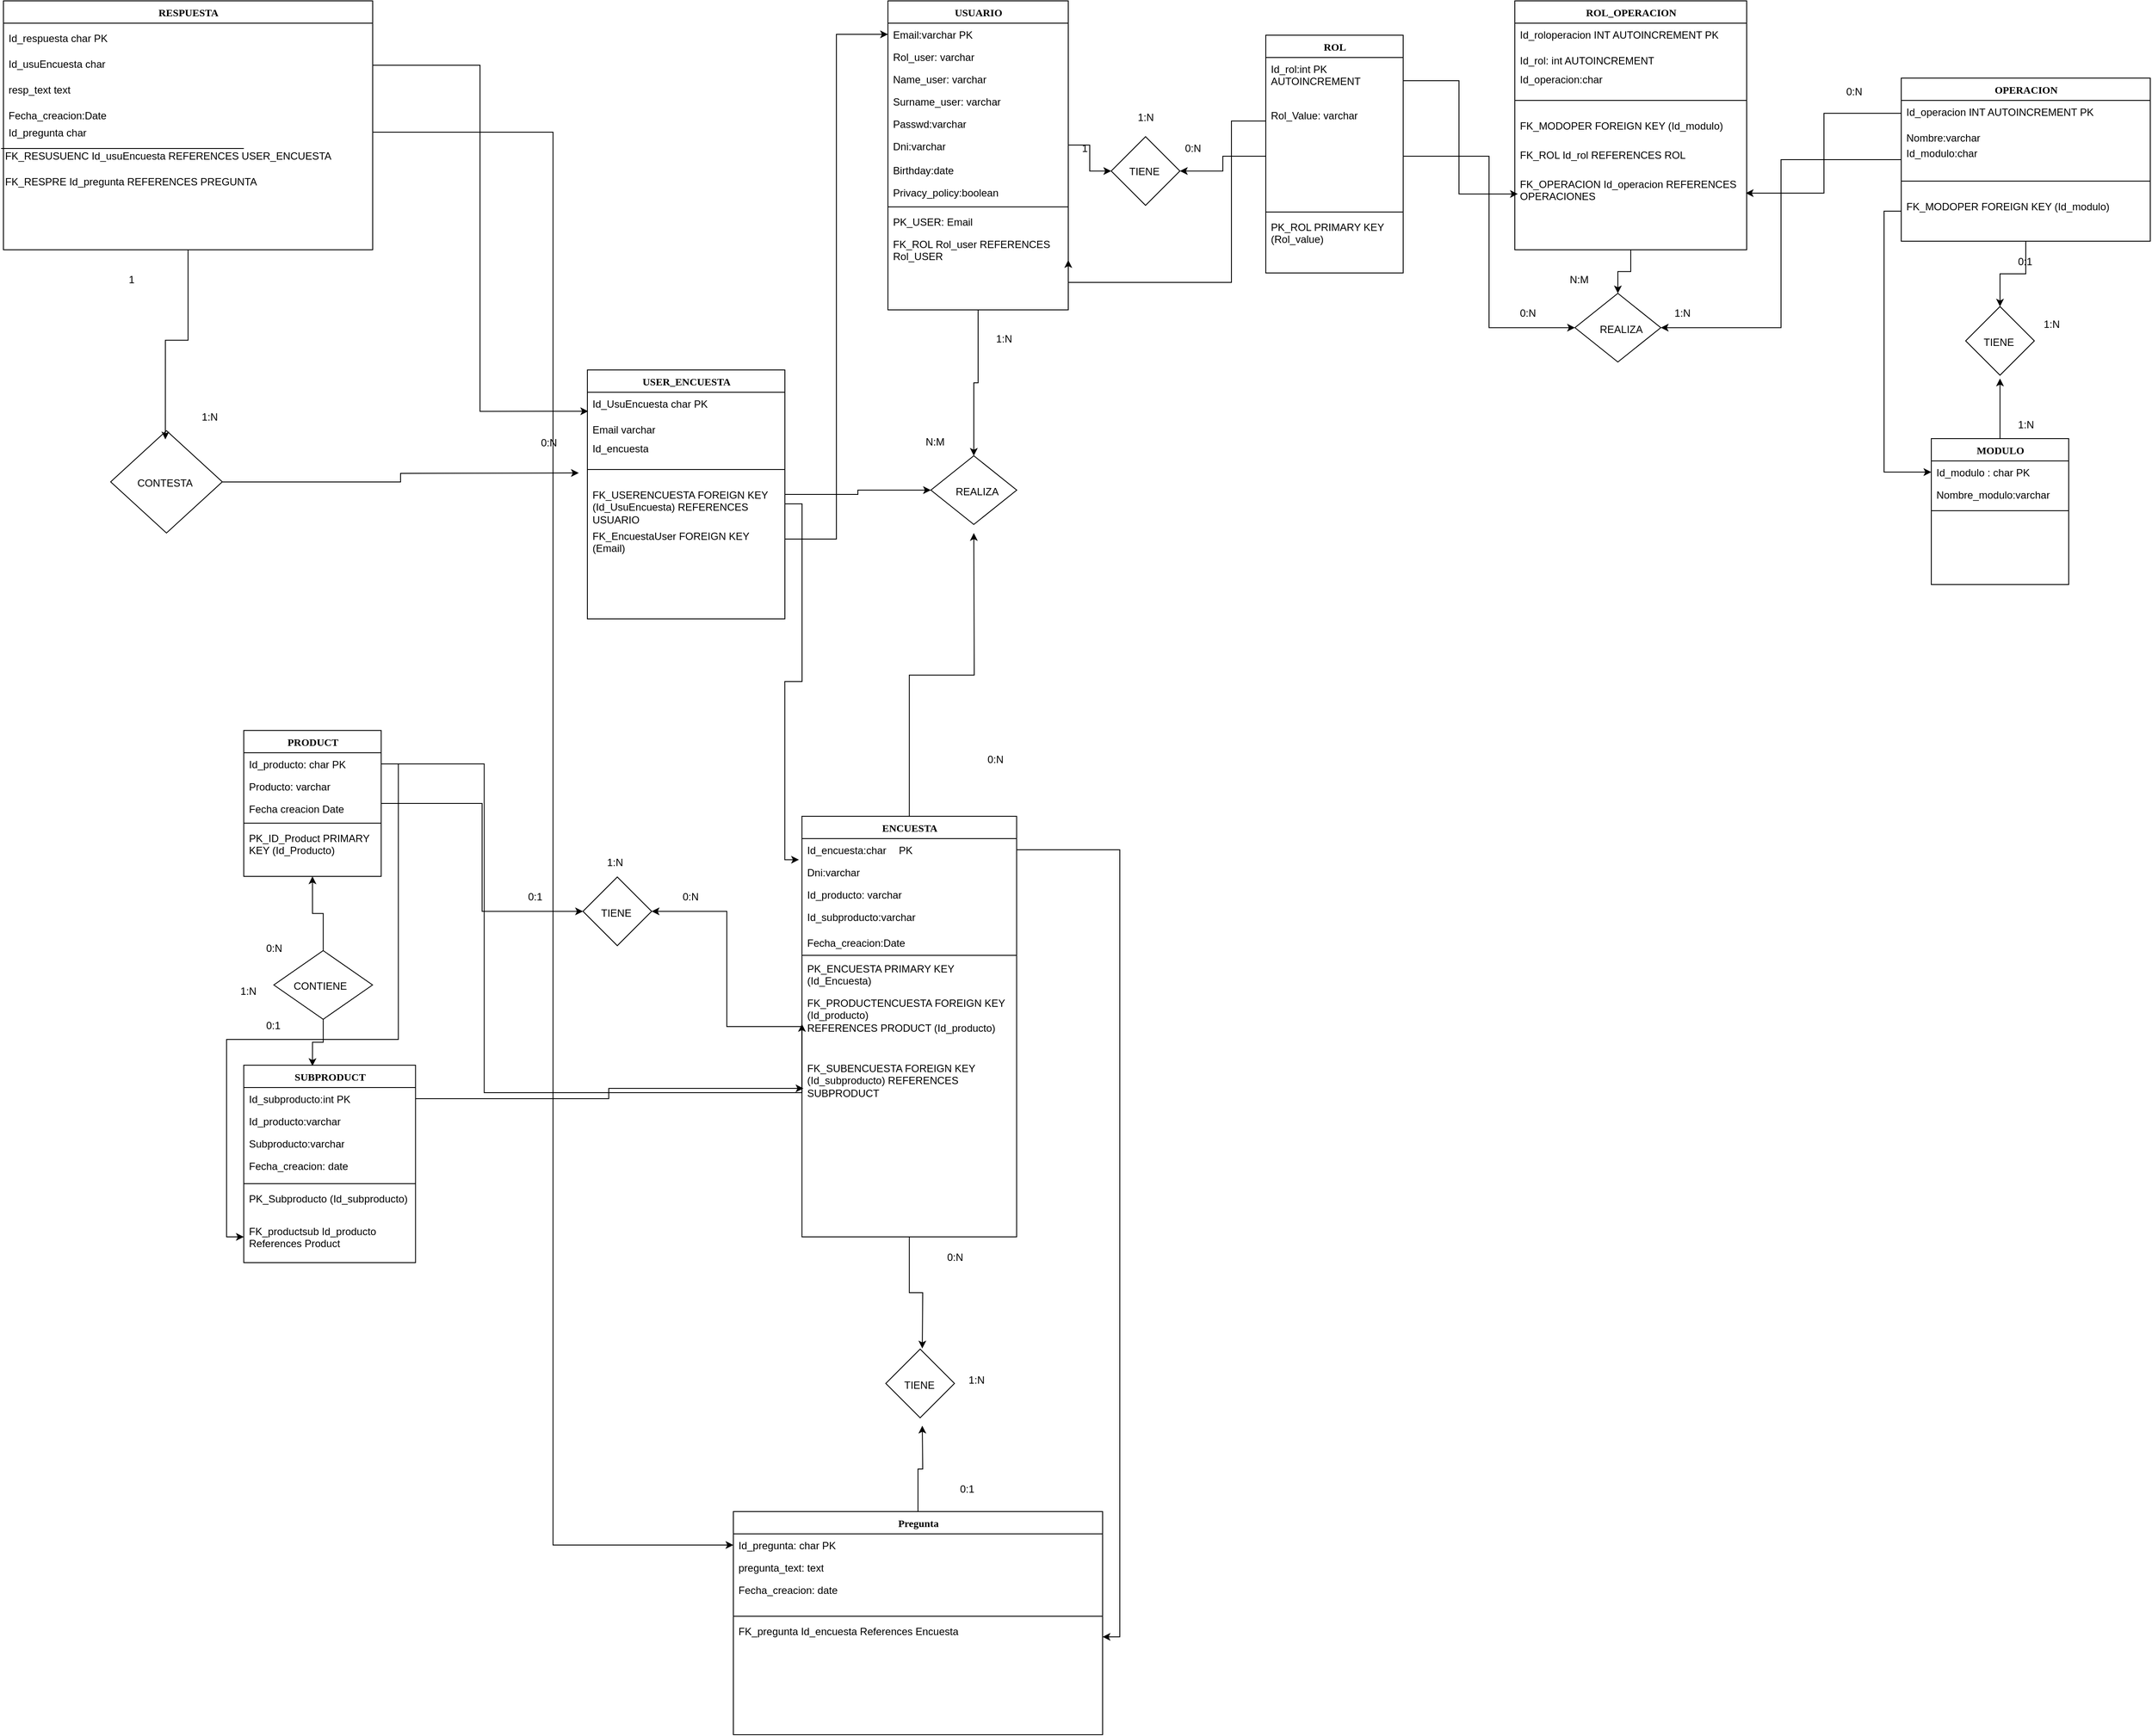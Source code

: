 <mxfile version="24.7.7">
  <diagram name="Page-1" id="9f46799a-70d6-7492-0946-bef42562c5a5">
    <mxGraphModel dx="5797" dy="3340" grid="1" gridSize="10" guides="1" tooltips="1" connect="1" arrows="1" fold="1" page="1" pageScale="1" pageWidth="1700" pageHeight="1100" background="none" math="0" shadow="0">
      <root>
        <mxCell id="0" />
        <mxCell id="1" parent="0" />
        <mxCell id="jU_3QIgpvsVhEryn2_ra-132" style="edgeStyle=orthogonalEdgeStyle;rounded=0;orthogonalLoop=1;jettySize=auto;html=1;entryX=0.5;entryY=0;entryDx=0;entryDy=0;" edge="1" parent="1" source="78961159f06e98e8-30" target="jU_3QIgpvsVhEryn2_ra-126">
          <mxGeometry relative="1" as="geometry" />
        </mxCell>
        <mxCell id="78961159f06e98e8-30" value="USUARIO" style="swimlane;html=1;fontStyle=1;align=center;verticalAlign=top;childLayout=stackLayout;horizontal=1;startSize=26;horizontalStack=0;resizeParent=1;resizeLast=0;collapsible=1;marginBottom=0;swimlaneFillColor=#ffffff;rounded=0;shadow=0;comic=0;labelBackgroundColor=none;strokeWidth=1;fillColor=none;fontFamily=Verdana;fontSize=12" parent="1" vertex="1">
          <mxGeometry x="800" y="-1000" width="210" height="360" as="geometry">
            <mxRectangle x="430" y="83" width="100" height="30" as="alternateBounds" />
          </mxGeometry>
        </mxCell>
        <mxCell id="78961159f06e98e8-31" value="Email:varchar PK&lt;span style=&quot;white-space: pre;&quot;&gt;&#x9;&lt;/span&gt;&lt;span style=&quot;white-space: pre;&quot;&gt;&#x9;&lt;/span&gt;&lt;span style=&quot;white-space: pre;&quot;&gt;&#x9;&lt;/span&gt;&lt;span style=&quot;white-space: pre;&quot;&gt;&#x9;&lt;/span&gt;" style="text;html=1;strokeColor=none;fillColor=none;align=left;verticalAlign=top;spacingLeft=4;spacingRight=4;whiteSpace=wrap;overflow=hidden;rotatable=0;points=[[0,0.5],[1,0.5]];portConstraint=eastwest;" parent="78961159f06e98e8-30" vertex="1">
          <mxGeometry y="26" width="210" height="26" as="geometry" />
        </mxCell>
        <mxCell id="78961159f06e98e8-32" value="Rol_user: varchar" style="text;html=1;strokeColor=none;fillColor=none;align=left;verticalAlign=top;spacingLeft=4;spacingRight=4;whiteSpace=wrap;overflow=hidden;rotatable=0;points=[[0,0.5],[1,0.5]];portConstraint=eastwest;" parent="78961159f06e98e8-30" vertex="1">
          <mxGeometry y="52" width="210" height="26" as="geometry" />
        </mxCell>
        <mxCell id="78961159f06e98e8-33" value="Name_user: varchar" style="text;html=1;strokeColor=none;fillColor=none;align=left;verticalAlign=top;spacingLeft=4;spacingRight=4;whiteSpace=wrap;overflow=hidden;rotatable=0;points=[[0,0.5],[1,0.5]];portConstraint=eastwest;" parent="78961159f06e98e8-30" vertex="1">
          <mxGeometry y="78" width="210" height="26" as="geometry" />
        </mxCell>
        <mxCell id="78961159f06e98e8-34" value="Surname_user: varchar&lt;span style=&quot;white-space: pre;&quot;&gt;&#x9;&lt;/span&gt;" style="text;html=1;strokeColor=none;fillColor=none;align=left;verticalAlign=top;spacingLeft=4;spacingRight=4;whiteSpace=wrap;overflow=hidden;rotatable=0;points=[[0,0.5],[1,0.5]];portConstraint=eastwest;" parent="78961159f06e98e8-30" vertex="1">
          <mxGeometry y="104" width="210" height="26" as="geometry" />
        </mxCell>
        <mxCell id="78961159f06e98e8-36" value="Passwd:varchar" style="text;html=1;strokeColor=none;fillColor=none;align=left;verticalAlign=top;spacingLeft=4;spacingRight=4;whiteSpace=wrap;overflow=hidden;rotatable=0;points=[[0,0.5],[1,0.5]];portConstraint=eastwest;" parent="78961159f06e98e8-30" vertex="1">
          <mxGeometry y="130" width="210" height="26" as="geometry" />
        </mxCell>
        <mxCell id="78961159f06e98e8-37" value="Dni:varchar" style="text;html=1;strokeColor=none;fillColor=none;align=left;verticalAlign=top;spacingLeft=4;spacingRight=4;whiteSpace=wrap;overflow=hidden;rotatable=0;points=[[0,0.5],[1,0.5]];portConstraint=eastwest;" parent="78961159f06e98e8-30" vertex="1">
          <mxGeometry y="156" width="210" height="24" as="geometry" />
        </mxCell>
        <mxCell id="78961159f06e98e8-39" value="+ method(type): type" style="text;html=1;strokeColor=none;fillColor=none;align=left;verticalAlign=top;spacingLeft=4;spacingRight=4;whiteSpace=wrap;overflow=hidden;rotatable=0;points=[[0,0.5],[1,0.5]];portConstraint=eastwest;" parent="78961159f06e98e8-30" vertex="1">
          <mxGeometry y="180" width="210" height="4" as="geometry" />
        </mxCell>
        <mxCell id="78961159f06e98e8-40" value="Birthday:date" style="text;html=1;strokeColor=none;fillColor=none;align=left;verticalAlign=top;spacingLeft=4;spacingRight=4;whiteSpace=wrap;overflow=hidden;rotatable=0;points=[[0,0.5],[1,0.5]];portConstraint=eastwest;" parent="78961159f06e98e8-30" vertex="1">
          <mxGeometry y="184" width="210" height="26" as="geometry" />
        </mxCell>
        <mxCell id="78961159f06e98e8-42" value="Privacy_policy:boolean" style="text;html=1;strokeColor=none;fillColor=none;align=left;verticalAlign=top;spacingLeft=4;spacingRight=4;whiteSpace=wrap;overflow=hidden;rotatable=0;points=[[0,0.5],[1,0.5]];portConstraint=eastwest;" parent="78961159f06e98e8-30" vertex="1">
          <mxGeometry y="210" width="210" height="26" as="geometry" />
        </mxCell>
        <mxCell id="nlcIiToaz_BaQZgEdk1q-94" value="" style="line;html=1;strokeWidth=1;fillColor=none;align=left;verticalAlign=middle;spacingTop=-1;spacingLeft=3;spacingRight=3;rotatable=0;labelPosition=right;points=[];portConstraint=eastwest;" parent="78961159f06e98e8-30" vertex="1">
          <mxGeometry y="236" width="210" height="8" as="geometry" />
        </mxCell>
        <mxCell id="nlcIiToaz_BaQZgEdk1q-95" value="PK_USER: Email" style="text;html=1;strokeColor=none;fillColor=none;align=left;verticalAlign=top;spacingLeft=4;spacingRight=4;whiteSpace=wrap;overflow=hidden;rotatable=0;points=[[0,0.5],[1,0.5]];portConstraint=eastwest;" parent="78961159f06e98e8-30" vertex="1">
          <mxGeometry y="244" width="210" height="26" as="geometry" />
        </mxCell>
        <mxCell id="nlcIiToaz_BaQZgEdk1q-97" value="FK_ROL Rol_user REFERENCES Rol_USER" style="text;html=1;strokeColor=none;fillColor=none;align=left;verticalAlign=top;spacingLeft=4;spacingRight=4;whiteSpace=wrap;overflow=hidden;rotatable=0;points=[[0,0.5],[1,0.5]];portConstraint=eastwest;" parent="78961159f06e98e8-30" vertex="1">
          <mxGeometry y="270" width="210" height="64" as="geometry" />
        </mxCell>
        <mxCell id="nlcIiToaz_BaQZgEdk1q-168" style="edgeStyle=orthogonalEdgeStyle;rounded=0;orthogonalLoop=1;jettySize=auto;html=1;entryX=0;entryY=0.5;entryDx=0;entryDy=0;" parent="1" source="78961159f06e98e8-56" target="nlcIiToaz_BaQZgEdk1q-160" edge="1">
          <mxGeometry relative="1" as="geometry" />
        </mxCell>
        <mxCell id="78961159f06e98e8-56" value="PRODUCT" style="swimlane;html=1;fontStyle=1;align=center;verticalAlign=top;childLayout=stackLayout;horizontal=1;startSize=26;horizontalStack=0;resizeParent=1;resizeLast=0;collapsible=1;marginBottom=0;swimlaneFillColor=#ffffff;rounded=0;shadow=0;comic=0;labelBackgroundColor=none;strokeWidth=1;fillColor=none;fontFamily=Verdana;fontSize=12" parent="1" vertex="1">
          <mxGeometry x="49.86" y="-150" width="160" height="170" as="geometry" />
        </mxCell>
        <mxCell id="nlcIiToaz_BaQZgEdk1q-104" value="Id_producto: char PK" style="text;html=1;strokeColor=none;fillColor=none;align=left;verticalAlign=top;spacingLeft=4;spacingRight=4;whiteSpace=wrap;overflow=hidden;rotatable=0;points=[[0,0.5],[1,0.5]];portConstraint=eastwest;" parent="78961159f06e98e8-56" vertex="1">
          <mxGeometry y="26" width="160" height="26" as="geometry" />
        </mxCell>
        <mxCell id="nlcIiToaz_BaQZgEdk1q-106" value="Producto: varchar" style="text;html=1;strokeColor=none;fillColor=none;align=left;verticalAlign=top;spacingLeft=4;spacingRight=4;whiteSpace=wrap;overflow=hidden;rotatable=0;points=[[0,0.5],[1,0.5]];portConstraint=eastwest;" parent="78961159f06e98e8-56" vertex="1">
          <mxGeometry y="52" width="160" height="26" as="geometry" />
        </mxCell>
        <mxCell id="nlcIiToaz_BaQZgEdk1q-107" value="Fecha creacion Date" style="text;html=1;strokeColor=none;fillColor=none;align=left;verticalAlign=top;spacingLeft=4;spacingRight=4;whiteSpace=wrap;overflow=hidden;rotatable=0;points=[[0,0.5],[1,0.5]];portConstraint=eastwest;" parent="78961159f06e98e8-56" vertex="1">
          <mxGeometry y="78" width="160" height="26" as="geometry" />
        </mxCell>
        <mxCell id="nlcIiToaz_BaQZgEdk1q-109" value="" style="line;html=1;strokeWidth=1;fillColor=none;align=left;verticalAlign=middle;spacingTop=-1;spacingLeft=3;spacingRight=3;rotatable=0;labelPosition=right;points=[];portConstraint=eastwest;" parent="78961159f06e98e8-56" vertex="1">
          <mxGeometry y="104" width="160" height="8" as="geometry" />
        </mxCell>
        <mxCell id="nlcIiToaz_BaQZgEdk1q-111" value="PK_ID_Product PRIMARY KEY (Id_Producto)" style="text;html=1;strokeColor=none;fillColor=none;align=left;verticalAlign=top;spacingLeft=4;spacingRight=4;whiteSpace=wrap;overflow=hidden;rotatable=0;points=[[0,0.5],[1,0.5]];portConstraint=eastwest;" parent="78961159f06e98e8-56" vertex="1">
          <mxGeometry y="112" width="160" height="38" as="geometry" />
        </mxCell>
        <mxCell id="nlcIiToaz_BaQZgEdk1q-112" value="SUBPRODUCT" style="swimlane;html=1;fontStyle=1;align=center;verticalAlign=top;childLayout=stackLayout;horizontal=1;startSize=26;horizontalStack=0;resizeParent=1;resizeLast=0;collapsible=1;marginBottom=0;swimlaneFillColor=#ffffff;rounded=0;shadow=0;comic=0;labelBackgroundColor=none;strokeWidth=1;fillColor=none;fontFamily=Verdana;fontSize=12" parent="1" vertex="1">
          <mxGeometry x="49.86" y="240" width="200" height="230" as="geometry">
            <mxRectangle x="430" y="83" width="100" height="30" as="alternateBounds" />
          </mxGeometry>
        </mxCell>
        <mxCell id="nlcIiToaz_BaQZgEdk1q-113" value="Id_subproducto:int PK" style="text;html=1;strokeColor=none;fillColor=none;align=left;verticalAlign=top;spacingLeft=4;spacingRight=4;whiteSpace=wrap;overflow=hidden;rotatable=0;points=[[0,0.5],[1,0.5]];portConstraint=eastwest;" parent="nlcIiToaz_BaQZgEdk1q-112" vertex="1">
          <mxGeometry y="26" width="200" height="26" as="geometry" />
        </mxCell>
        <mxCell id="nlcIiToaz_BaQZgEdk1q-114" value="Id_producto:varchar" style="text;html=1;strokeColor=none;fillColor=none;align=left;verticalAlign=top;spacingLeft=4;spacingRight=4;whiteSpace=wrap;overflow=hidden;rotatable=0;points=[[0,0.5],[1,0.5]];portConstraint=eastwest;" parent="nlcIiToaz_BaQZgEdk1q-112" vertex="1">
          <mxGeometry y="52" width="200" height="26" as="geometry" />
        </mxCell>
        <mxCell id="nlcIiToaz_BaQZgEdk1q-115" value="Subproducto:varchar" style="text;html=1;strokeColor=none;fillColor=none;align=left;verticalAlign=top;spacingLeft=4;spacingRight=4;whiteSpace=wrap;overflow=hidden;rotatable=0;points=[[0,0.5],[1,0.5]];portConstraint=eastwest;" parent="nlcIiToaz_BaQZgEdk1q-112" vertex="1">
          <mxGeometry y="78" width="200" height="26" as="geometry" />
        </mxCell>
        <mxCell id="nlcIiToaz_BaQZgEdk1q-116" value="Fecha_creacion: date" style="text;html=1;strokeColor=none;fillColor=none;align=left;verticalAlign=top;spacingLeft=4;spacingRight=4;whiteSpace=wrap;overflow=hidden;rotatable=0;points=[[0,0.5],[1,0.5]];portConstraint=eastwest;" parent="nlcIiToaz_BaQZgEdk1q-112" vertex="1">
          <mxGeometry y="104" width="200" height="26" as="geometry" />
        </mxCell>
        <mxCell id="nlcIiToaz_BaQZgEdk1q-120" value="+ method(type): type" style="text;html=1;strokeColor=none;fillColor=none;align=left;verticalAlign=top;spacingLeft=4;spacingRight=4;whiteSpace=wrap;overflow=hidden;rotatable=0;points=[[0,0.5],[1,0.5]];portConstraint=eastwest;" parent="nlcIiToaz_BaQZgEdk1q-112" vertex="1">
          <mxGeometry y="130" width="200" height="4" as="geometry" />
        </mxCell>
        <mxCell id="nlcIiToaz_BaQZgEdk1q-123" value="" style="line;html=1;strokeWidth=1;fillColor=none;align=left;verticalAlign=middle;spacingTop=-1;spacingLeft=3;spacingRight=3;rotatable=0;labelPosition=right;points=[];portConstraint=eastwest;" parent="nlcIiToaz_BaQZgEdk1q-112" vertex="1">
          <mxGeometry y="134" width="200" height="8" as="geometry" />
        </mxCell>
        <mxCell id="nlcIiToaz_BaQZgEdk1q-124" value="PK_Subproducto (Id_subproducto)" style="text;html=1;strokeColor=none;fillColor=none;align=left;verticalAlign=top;spacingLeft=4;spacingRight=4;whiteSpace=wrap;overflow=hidden;rotatable=0;points=[[0,0.5],[1,0.5]];portConstraint=eastwest;" parent="nlcIiToaz_BaQZgEdk1q-112" vertex="1">
          <mxGeometry y="142" width="200" height="38" as="geometry" />
        </mxCell>
        <mxCell id="nlcIiToaz_BaQZgEdk1q-125" value="FK_productsub Id_producto References Product" style="text;html=1;strokeColor=none;fillColor=none;align=left;verticalAlign=top;spacingLeft=4;spacingRight=4;whiteSpace=wrap;overflow=hidden;rotatable=0;points=[[0,0.5],[1,0.5]];portConstraint=eastwest;" parent="nlcIiToaz_BaQZgEdk1q-112" vertex="1">
          <mxGeometry y="180" width="200" height="40" as="geometry" />
        </mxCell>
        <mxCell id="jU_3QIgpvsVhEryn2_ra-102" style="edgeStyle=orthogonalEdgeStyle;rounded=0;orthogonalLoop=1;jettySize=auto;html=1;entryX=0.5;entryY=1;entryDx=0;entryDy=0;" edge="1" parent="1" source="nlcIiToaz_BaQZgEdk1q-126" target="78961159f06e98e8-56">
          <mxGeometry relative="1" as="geometry" />
        </mxCell>
        <mxCell id="nlcIiToaz_BaQZgEdk1q-126" value="&lt;span style=&quot;color: rgba(0, 0, 0, 0); font-family: monospace; font-size: 0px; text-align: start; text-wrap: nowrap;&quot;&gt;%3CmxGraphModel%3E%3Croot%3E%3CmxCell%20id%3D%220%22%2F%3E%3CmxCell%20id%3D%221%22%20parent%3D%220%22%2F%3E%3CmxCell%20id%3D%222%22%20value%3D%221%3AN%22%20style%3D%22text%3Bhtml%3D1%3BstrokeColor%3Dnone%3BfillColor%3Dnone%3Balign%3Dleft%3BverticalAlign%3Dtop%3BspacingLeft%3D4%3BspacingRight%3D4%3BwhiteSpace%3Dwrap%3Boverflow%3Dhidden%3Brotatable%3D0%3Bpoints%3D%5B%5B0%2C0.5%5D%2C%5B1%2C0.5%5D%5D%3BportConstraint%3Deastwest%3B%22%20vertex%3D%221%22%20parent%3D%221%22%3E%3CmxGeometry%20x%3D%22260%22%20y%3D%22156.5%22%20width%3D%2230%22%20height%3D%2230%22%20as%3D%22geometry%22%2F%3E%3C%2FmxCell%3E%3C%2Froot%3E%3C%2FmxGraphModel%3E&lt;/span&gt;" style="rhombus;whiteSpace=wrap;html=1;" parent="1" vertex="1">
          <mxGeometry x="84.86" y="106.5" width="115" height="80" as="geometry" />
        </mxCell>
        <mxCell id="nlcIiToaz_BaQZgEdk1q-127" value="0:N" style="text;html=1;strokeColor=none;fillColor=none;align=left;verticalAlign=top;spacingLeft=4;spacingRight=4;whiteSpace=wrap;overflow=hidden;rotatable=0;points=[[0,0.5],[1,0.5]];portConstraint=eastwest;" parent="1" vertex="1">
          <mxGeometry x="69.86" y="90" width="30" height="30" as="geometry" />
        </mxCell>
        <mxCell id="nlcIiToaz_BaQZgEdk1q-128" value="0:1" style="text;html=1;strokeColor=none;fillColor=none;align=left;verticalAlign=top;spacingLeft=4;spacingRight=4;whiteSpace=wrap;overflow=hidden;rotatable=0;points=[[0,0.5],[1,0.5]];portConstraint=eastwest;" parent="1" vertex="1">
          <mxGeometry x="69.86" y="180" width="30" height="30" as="geometry" />
        </mxCell>
        <mxCell id="nlcIiToaz_BaQZgEdk1q-129" value="CONTIENE" style="text;html=1;strokeColor=none;fillColor=none;align=left;verticalAlign=top;spacingLeft=4;spacingRight=4;whiteSpace=wrap;overflow=hidden;rotatable=0;points=[[0,0.5],[1,0.5]];portConstraint=eastwest;" parent="1" vertex="1">
          <mxGeometry x="102.36" y="134.37" width="80" height="24.25" as="geometry" />
        </mxCell>
        <mxCell id="nlcIiToaz_BaQZgEdk1q-130" value="1:N" style="text;html=1;strokeColor=none;fillColor=none;align=left;verticalAlign=top;spacingLeft=4;spacingRight=4;whiteSpace=wrap;overflow=hidden;rotatable=0;points=[[0,0.5],[1,0.5]];portConstraint=eastwest;" parent="1" vertex="1">
          <mxGeometry x="39.86" y="140" width="35" height="30" as="geometry" />
        </mxCell>
        <mxCell id="nlcIiToaz_BaQZgEdk1q-169" style="edgeStyle=orthogonalEdgeStyle;rounded=0;orthogonalLoop=1;jettySize=auto;html=1;entryX=1;entryY=0.5;entryDx=0;entryDy=0;" parent="1" source="nlcIiToaz_BaQZgEdk1q-137" target="nlcIiToaz_BaQZgEdk1q-160" edge="1">
          <mxGeometry relative="1" as="geometry" />
        </mxCell>
        <mxCell id="jU_3QIgpvsVhEryn2_ra-131" style="edgeStyle=orthogonalEdgeStyle;rounded=0;orthogonalLoop=1;jettySize=auto;html=1;" edge="1" parent="1" source="nlcIiToaz_BaQZgEdk1q-137">
          <mxGeometry relative="1" as="geometry">
            <mxPoint x="900" y="-380" as="targetPoint" />
          </mxGeometry>
        </mxCell>
        <mxCell id="jU_3QIgpvsVhEryn2_ra-153" style="edgeStyle=orthogonalEdgeStyle;rounded=0;orthogonalLoop=1;jettySize=auto;html=1;" edge="1" parent="1" source="nlcIiToaz_BaQZgEdk1q-137">
          <mxGeometry relative="1" as="geometry">
            <mxPoint x="840" y="570" as="targetPoint" />
          </mxGeometry>
        </mxCell>
        <mxCell id="nlcIiToaz_BaQZgEdk1q-137" value="ENCUESTA" style="swimlane;html=1;fontStyle=1;align=center;verticalAlign=top;childLayout=stackLayout;horizontal=1;startSize=26;horizontalStack=0;resizeParent=1;resizeLast=0;collapsible=1;marginBottom=0;swimlaneFillColor=#ffffff;rounded=0;shadow=0;comic=0;labelBackgroundColor=none;strokeWidth=1;fillColor=none;fontFamily=Verdana;fontSize=12" parent="1" vertex="1">
          <mxGeometry x="699.86" y="-50" width="250" height="490" as="geometry">
            <mxRectangle x="430" y="83" width="100" height="30" as="alternateBounds" />
          </mxGeometry>
        </mxCell>
        <mxCell id="nlcIiToaz_BaQZgEdk1q-138" value="Id_encuesta:char&lt;span style=&quot;white-space: pre;&quot;&gt;&#x9;&lt;/span&gt;PK&lt;span style=&quot;white-space: pre;&quot;&gt;&#x9;&lt;/span&gt;&lt;span style=&quot;white-space: pre;&quot;&gt;&#x9;&lt;/span&gt;&lt;span style=&quot;white-space: pre;&quot;&gt;&#x9;&lt;/span&gt;" style="text;html=1;strokeColor=none;fillColor=none;align=left;verticalAlign=top;spacingLeft=4;spacingRight=4;whiteSpace=wrap;overflow=hidden;rotatable=0;points=[[0,0.5],[1,0.5]];portConstraint=eastwest;" parent="nlcIiToaz_BaQZgEdk1q-137" vertex="1">
          <mxGeometry y="26" width="250" height="26" as="geometry" />
        </mxCell>
        <mxCell id="nlcIiToaz_BaQZgEdk1q-139" value="Dni:varchar&lt;span style=&quot;white-space: pre;&quot;&gt;&#x9;&lt;/span&gt;&lt;span style=&quot;white-space: pre;&quot;&gt;&#x9;&lt;/span&gt;&lt;span style=&quot;white-space: pre;&quot;&gt;&#x9;&lt;/span&gt;&lt;span style=&quot;white-space: pre;&quot;&gt;&#x9;&lt;/span&gt;" style="text;html=1;strokeColor=none;fillColor=none;align=left;verticalAlign=top;spacingLeft=4;spacingRight=4;whiteSpace=wrap;overflow=hidden;rotatable=0;points=[[0,0.5],[1,0.5]];portConstraint=eastwest;" parent="nlcIiToaz_BaQZgEdk1q-137" vertex="1">
          <mxGeometry y="52" width="250" height="26" as="geometry" />
        </mxCell>
        <mxCell id="nlcIiToaz_BaQZgEdk1q-140" value="Id_producto: varchar" style="text;html=1;strokeColor=none;fillColor=none;align=left;verticalAlign=top;spacingLeft=4;spacingRight=4;whiteSpace=wrap;overflow=hidden;rotatable=0;points=[[0,0.5],[1,0.5]];portConstraint=eastwest;" parent="nlcIiToaz_BaQZgEdk1q-137" vertex="1">
          <mxGeometry y="78" width="250" height="26" as="geometry" />
        </mxCell>
        <mxCell id="nlcIiToaz_BaQZgEdk1q-143" value="Id_subproducto:varchar" style="text;html=1;strokeColor=none;fillColor=none;align=left;verticalAlign=top;spacingLeft=4;spacingRight=4;whiteSpace=wrap;overflow=hidden;rotatable=0;points=[[0,0.5],[1,0.5]];portConstraint=eastwest;" parent="nlcIiToaz_BaQZgEdk1q-137" vertex="1">
          <mxGeometry y="104" width="250" height="26" as="geometry" />
        </mxCell>
        <mxCell id="nlcIiToaz_BaQZgEdk1q-145" value="+ method(type): type" style="text;html=1;strokeColor=none;fillColor=none;align=left;verticalAlign=top;spacingLeft=4;spacingRight=4;whiteSpace=wrap;overflow=hidden;rotatable=0;points=[[0,0.5],[1,0.5]];portConstraint=eastwest;" parent="nlcIiToaz_BaQZgEdk1q-137" vertex="1">
          <mxGeometry y="130" width="250" height="4" as="geometry" />
        </mxCell>
        <mxCell id="nlcIiToaz_BaQZgEdk1q-146" value="Fecha_creacion:Date" style="text;html=1;strokeColor=none;fillColor=none;align=left;verticalAlign=top;spacingLeft=4;spacingRight=4;whiteSpace=wrap;overflow=hidden;rotatable=0;points=[[0,0.5],[1,0.5]];portConstraint=eastwest;" parent="nlcIiToaz_BaQZgEdk1q-137" vertex="1">
          <mxGeometry y="134" width="250" height="26" as="geometry" />
        </mxCell>
        <mxCell id="nlcIiToaz_BaQZgEdk1q-148" value="" style="line;html=1;strokeWidth=1;fillColor=none;align=left;verticalAlign=middle;spacingTop=-1;spacingLeft=3;spacingRight=3;rotatable=0;labelPosition=right;points=[];portConstraint=eastwest;" parent="nlcIiToaz_BaQZgEdk1q-137" vertex="1">
          <mxGeometry y="160" width="250" height="4" as="geometry" />
        </mxCell>
        <mxCell id="nlcIiToaz_BaQZgEdk1q-150" value="PK_ENCUESTA PRIMARY KEY (Id_Encuesta)" style="text;html=1;strokeColor=none;fillColor=none;align=left;verticalAlign=top;spacingLeft=4;spacingRight=4;whiteSpace=wrap;overflow=hidden;rotatable=0;points=[[0,0.5],[1,0.5]];portConstraint=eastwest;" parent="nlcIiToaz_BaQZgEdk1q-137" vertex="1">
          <mxGeometry y="164" width="250" height="40" as="geometry" />
        </mxCell>
        <mxCell id="nlcIiToaz_BaQZgEdk1q-152" value="FK_PRODUCTENCUESTA FOREIGN KEY (Id_producto)&lt;div&gt;REFERENCES PRODUCT (Id_producto)&amp;nbsp;&lt;/div&gt;" style="text;html=1;strokeColor=none;fillColor=none;align=left;verticalAlign=top;spacingLeft=4;spacingRight=4;whiteSpace=wrap;overflow=hidden;rotatable=0;points=[[0,0.5],[1,0.5]];portConstraint=eastwest;" parent="nlcIiToaz_BaQZgEdk1q-137" vertex="1">
          <mxGeometry y="204" width="250" height="76" as="geometry" />
        </mxCell>
        <mxCell id="nlcIiToaz_BaQZgEdk1q-153" value="FK_SUBENCUESTA FOREIGN KEY (Id_subproducto) REFERENCES SUBPRODUCT&amp;nbsp;" style="text;html=1;strokeColor=none;fillColor=none;align=left;verticalAlign=top;spacingLeft=4;spacingRight=4;whiteSpace=wrap;overflow=hidden;rotatable=0;points=[[0,0.5],[1,0.5]];portConstraint=eastwest;" parent="nlcIiToaz_BaQZgEdk1q-137" vertex="1">
          <mxGeometry y="280" width="250" height="60" as="geometry" />
        </mxCell>
        <mxCell id="nlcIiToaz_BaQZgEdk1q-156" style="edgeStyle=orthogonalEdgeStyle;rounded=0;orthogonalLoop=1;jettySize=auto;html=1;entryX=0;entryY=0.5;entryDx=0;entryDy=0;" parent="1" source="nlcIiToaz_BaQZgEdk1q-104" target="nlcIiToaz_BaQZgEdk1q-125" edge="1">
          <mxGeometry relative="1" as="geometry">
            <Array as="points">
              <mxPoint x="229.86" y="-111" />
              <mxPoint x="229.86" y="210" />
              <mxPoint x="29.86" y="210" />
              <mxPoint x="29.86" y="440" />
            </Array>
          </mxGeometry>
        </mxCell>
        <mxCell id="nlcIiToaz_BaQZgEdk1q-157" style="edgeStyle=orthogonalEdgeStyle;rounded=0;orthogonalLoop=1;jettySize=auto;html=1;entryX=0;entryY=0.5;entryDx=0;entryDy=0;" parent="1" source="nlcIiToaz_BaQZgEdk1q-104" target="nlcIiToaz_BaQZgEdk1q-152" edge="1">
          <mxGeometry relative="1" as="geometry">
            <Array as="points">
              <mxPoint x="329.86" y="-111" />
              <mxPoint x="329.86" y="272" />
            </Array>
          </mxGeometry>
        </mxCell>
        <mxCell id="nlcIiToaz_BaQZgEdk1q-158" style="edgeStyle=orthogonalEdgeStyle;rounded=0;orthogonalLoop=1;jettySize=auto;html=1;entryX=0.007;entryY=0.617;entryDx=0;entryDy=0;entryPerimeter=0;" parent="1" source="nlcIiToaz_BaQZgEdk1q-113" target="nlcIiToaz_BaQZgEdk1q-153" edge="1">
          <mxGeometry relative="1" as="geometry" />
        </mxCell>
        <mxCell id="nlcIiToaz_BaQZgEdk1q-160" value="&lt;span style=&quot;color: rgba(0, 0, 0, 0); font-family: monospace; font-size: 0px; text-align: start; text-wrap: nowrap;&quot;&gt;%3CmxGraphModel%3E%3Croot%3E%3CmxCell%20id%3D%220%22%2F%3E%3CmxCell%20id%3D%221%22%20parent%3D%220%22%2F%3E%3CmxCell%20id%3D%222%22%20value%3D%221%3AN%22%20style%3D%22text%3Bhtml%3D1%3BstrokeColor%3Dnone%3BfillColor%3Dnone%3Balign%3Dleft%3BverticalAlign%3Dtop%3BspacingLeft%3D4%3BspacingRight%3D4%3BwhiteSpace%3Dwrap%3Boverflow%3Dhidden%3Brotatable%3D0%3Bpoints%3D%5B%5B0%2C0.5%5D%2C%5B1%2C0.5%5D%5D%3BportConstraint%3Deastwest%3B%22%20vertex%3D%221%22%20parent%3D%221%22%3E%3CmxGeometry%20x%3D%22260%22%20y%3D%22156.5%22%20width%3D%2230%22%20height%3D%2230%22%20as%3D%22geometry%22%2F%3E%3C%2FmxCell%3E%3C%2Froot%3E%3C%2FmxGraphModel%3E&lt;/span&gt;" style="rhombus;whiteSpace=wrap;html=1;" parent="1" vertex="1">
          <mxGeometry x="444.86" y="20.75" width="80" height="80" as="geometry" />
        </mxCell>
        <mxCell id="nlcIiToaz_BaQZgEdk1q-161" value="0:1" style="text;html=1;strokeColor=none;fillColor=none;align=left;verticalAlign=top;spacingLeft=4;spacingRight=4;whiteSpace=wrap;overflow=hidden;rotatable=0;points=[[0,0.5],[1,0.5]];portConstraint=eastwest;" parent="1" vertex="1">
          <mxGeometry x="374.86" y="30" width="30" height="30" as="geometry" />
        </mxCell>
        <mxCell id="nlcIiToaz_BaQZgEdk1q-162" value="0:N&amp;nbsp;" style="text;html=1;strokeColor=none;fillColor=none;align=left;verticalAlign=top;spacingLeft=4;spacingRight=4;whiteSpace=wrap;overflow=hidden;rotatable=0;points=[[0,0.5],[1,0.5]];portConstraint=eastwest;" parent="1" vertex="1">
          <mxGeometry x="554.86" y="30" width="30" height="30" as="geometry" />
        </mxCell>
        <mxCell id="nlcIiToaz_BaQZgEdk1q-163" value="TIENE" style="text;html=1;strokeColor=none;fillColor=none;align=left;verticalAlign=top;spacingLeft=4;spacingRight=4;whiteSpace=wrap;overflow=hidden;rotatable=0;points=[[0,0.5],[1,0.5]];portConstraint=eastwest;" parent="1" vertex="1">
          <mxGeometry x="459.86" y="48.62" width="50" height="24.25" as="geometry" />
        </mxCell>
        <mxCell id="nlcIiToaz_BaQZgEdk1q-164" value="1:N" style="text;html=1;strokeColor=none;fillColor=none;align=left;verticalAlign=top;spacingLeft=4;spacingRight=4;whiteSpace=wrap;overflow=hidden;rotatable=0;points=[[0,0.5],[1,0.5]];portConstraint=eastwest;" parent="1" vertex="1">
          <mxGeometry x="467.36" y="-10" width="35" height="30" as="geometry" />
        </mxCell>
        <mxCell id="nlcIiToaz_BaQZgEdk1q-170" value="&lt;div&gt;&lt;br&gt;&lt;/div&gt;&lt;div&gt;&lt;br&gt;&lt;/div&gt;" style="text;html=1;align=center;verticalAlign=middle;resizable=0;points=[];autosize=1;strokeColor=none;fillColor=none;" parent="1" vertex="1">
          <mxGeometry x="559.86" y="283" width="20" height="40" as="geometry" />
        </mxCell>
        <mxCell id="jU_3QIgpvsVhEryn2_ra-111" style="edgeStyle=orthogonalEdgeStyle;rounded=0;orthogonalLoop=1;jettySize=auto;html=1;" edge="1" parent="1" source="jU_3QIgpvsVhEryn2_ra-1">
          <mxGeometry relative="1" as="geometry">
            <mxPoint x="2095" y="-560" as="targetPoint" />
          </mxGeometry>
        </mxCell>
        <mxCell id="jU_3QIgpvsVhEryn2_ra-1" value="MODULO" style="swimlane;html=1;fontStyle=1;align=center;verticalAlign=top;childLayout=stackLayout;horizontal=1;startSize=26;horizontalStack=0;resizeParent=1;resizeLast=0;collapsible=1;marginBottom=0;swimlaneFillColor=#ffffff;rounded=0;shadow=0;comic=0;labelBackgroundColor=none;strokeWidth=1;fillColor=none;fontFamily=Verdana;fontSize=12" vertex="1" parent="1">
          <mxGeometry x="2015" y="-490" width="160" height="170" as="geometry">
            <mxRectangle x="430" y="83" width="100" height="30" as="alternateBounds" />
          </mxGeometry>
        </mxCell>
        <mxCell id="jU_3QIgpvsVhEryn2_ra-3" value="Id_modulo : char PK" style="text;html=1;strokeColor=none;fillColor=none;align=left;verticalAlign=top;spacingLeft=4;spacingRight=4;whiteSpace=wrap;overflow=hidden;rotatable=0;points=[[0,0.5],[1,0.5]];portConstraint=eastwest;" vertex="1" parent="jU_3QIgpvsVhEryn2_ra-1">
          <mxGeometry y="26" width="160" height="26" as="geometry" />
        </mxCell>
        <mxCell id="jU_3QIgpvsVhEryn2_ra-8" value="Nombre_modulo:varchar" style="text;html=1;strokeColor=none;fillColor=none;align=left;verticalAlign=top;spacingLeft=4;spacingRight=4;whiteSpace=wrap;overflow=hidden;rotatable=0;points=[[0,0.5],[1,0.5]];portConstraint=eastwest;" vertex="1" parent="jU_3QIgpvsVhEryn2_ra-1">
          <mxGeometry y="52" width="160" height="24" as="geometry" />
        </mxCell>
        <mxCell id="jU_3QIgpvsVhEryn2_ra-9" value="+ method(type): type" style="text;html=1;strokeColor=none;fillColor=none;align=left;verticalAlign=top;spacingLeft=4;spacingRight=4;whiteSpace=wrap;overflow=hidden;rotatable=0;points=[[0,0.5],[1,0.5]];portConstraint=eastwest;" vertex="1" parent="jU_3QIgpvsVhEryn2_ra-1">
          <mxGeometry y="76" width="160" height="4" as="geometry" />
        </mxCell>
        <mxCell id="jU_3QIgpvsVhEryn2_ra-12" value="" style="line;html=1;strokeWidth=1;fillColor=none;align=left;verticalAlign=middle;spacingTop=-1;spacingLeft=3;spacingRight=3;rotatable=0;labelPosition=right;points=[];portConstraint=eastwest;" vertex="1" parent="jU_3QIgpvsVhEryn2_ra-1">
          <mxGeometry y="80" width="160" height="8" as="geometry" />
        </mxCell>
        <mxCell id="jU_3QIgpvsVhEryn2_ra-99" style="edgeStyle=orthogonalEdgeStyle;rounded=0;orthogonalLoop=1;jettySize=auto;html=1;entryX=1;entryY=0.5;entryDx=0;entryDy=0;" edge="1" parent="1" source="jU_3QIgpvsVhEryn2_ra-25" target="jU_3QIgpvsVhEryn2_ra-89">
          <mxGeometry relative="1" as="geometry" />
        </mxCell>
        <mxCell id="jU_3QIgpvsVhEryn2_ra-109" style="edgeStyle=orthogonalEdgeStyle;rounded=0;orthogonalLoop=1;jettySize=auto;html=1;entryX=0.5;entryY=0;entryDx=0;entryDy=0;" edge="1" parent="1" source="jU_3QIgpvsVhEryn2_ra-25" target="jU_3QIgpvsVhEryn2_ra-104">
          <mxGeometry relative="1" as="geometry" />
        </mxCell>
        <mxCell id="jU_3QIgpvsVhEryn2_ra-25" value="OPERACION" style="swimlane;html=1;fontStyle=1;align=center;verticalAlign=top;childLayout=stackLayout;horizontal=1;startSize=26;horizontalStack=0;resizeParent=1;resizeLast=0;collapsible=1;marginBottom=0;swimlaneFillColor=#ffffff;rounded=0;shadow=0;comic=0;labelBackgroundColor=none;strokeWidth=1;fillColor=none;fontFamily=Verdana;fontSize=12" vertex="1" parent="1">
          <mxGeometry x="1980" y="-910" width="290" height="190" as="geometry">
            <mxRectangle x="430" y="83" width="100" height="30" as="alternateBounds" />
          </mxGeometry>
        </mxCell>
        <mxCell id="jU_3QIgpvsVhEryn2_ra-26" value="Id_operacion INT AUTOINCREMENT PK" style="text;html=1;strokeColor=none;fillColor=none;align=left;verticalAlign=top;spacingLeft=4;spacingRight=4;whiteSpace=wrap;overflow=hidden;rotatable=0;points=[[0,0.5],[1,0.5]];portConstraint=eastwest;" vertex="1" parent="jU_3QIgpvsVhEryn2_ra-25">
          <mxGeometry y="26" width="290" height="30" as="geometry" />
        </mxCell>
        <mxCell id="jU_3QIgpvsVhEryn2_ra-27" value="Nombre:varchar" style="text;html=1;strokeColor=none;fillColor=none;align=left;verticalAlign=top;spacingLeft=4;spacingRight=4;whiteSpace=wrap;overflow=hidden;rotatable=0;points=[[0,0.5],[1,0.5]];portConstraint=eastwest;" vertex="1" parent="jU_3QIgpvsVhEryn2_ra-25">
          <mxGeometry y="56" width="290" height="18" as="geometry" />
        </mxCell>
        <mxCell id="jU_3QIgpvsVhEryn2_ra-28" value="Id_modulo:char" style="text;html=1;strokeColor=none;fillColor=none;align=left;verticalAlign=top;spacingLeft=4;spacingRight=4;whiteSpace=wrap;overflow=hidden;rotatable=0;points=[[0,0.5],[1,0.5]];portConstraint=eastwest;" vertex="1" parent="jU_3QIgpvsVhEryn2_ra-25">
          <mxGeometry y="74" width="290" height="26" as="geometry" />
        </mxCell>
        <mxCell id="jU_3QIgpvsVhEryn2_ra-30" value="+ method(type): type" style="text;html=1;strokeColor=none;fillColor=none;align=left;verticalAlign=top;spacingLeft=4;spacingRight=4;whiteSpace=wrap;overflow=hidden;rotatable=0;points=[[0,0.5],[1,0.5]];portConstraint=eastwest;" vertex="1" parent="jU_3QIgpvsVhEryn2_ra-25">
          <mxGeometry y="100" width="290" height="4" as="geometry" />
        </mxCell>
        <mxCell id="jU_3QIgpvsVhEryn2_ra-31" value="" style="line;html=1;strokeWidth=1;fillColor=none;align=left;verticalAlign=middle;spacingTop=-1;spacingLeft=3;spacingRight=3;rotatable=0;labelPosition=right;points=[];portConstraint=eastwest;" vertex="1" parent="jU_3QIgpvsVhEryn2_ra-25">
          <mxGeometry y="104" width="290" height="32" as="geometry" />
        </mxCell>
        <mxCell id="jU_3QIgpvsVhEryn2_ra-35" value="FK_MODOPER FOREIGN KEY (Id_modulo)" style="text;html=1;strokeColor=none;fillColor=none;align=left;verticalAlign=top;spacingLeft=4;spacingRight=4;whiteSpace=wrap;overflow=hidden;rotatable=0;points=[[0,0.5],[1,0.5]];portConstraint=eastwest;" vertex="1" parent="jU_3QIgpvsVhEryn2_ra-25">
          <mxGeometry y="136" width="290" height="38" as="geometry" />
        </mxCell>
        <mxCell id="jU_3QIgpvsVhEryn2_ra-95" style="edgeStyle=orthogonalEdgeStyle;rounded=0;orthogonalLoop=1;jettySize=auto;html=1;exitX=0.5;exitY=1;exitDx=0;exitDy=0;entryX=0.5;entryY=0;entryDx=0;entryDy=0;" edge="1" parent="1" source="jU_3QIgpvsVhEryn2_ra-45" target="jU_3QIgpvsVhEryn2_ra-89">
          <mxGeometry relative="1" as="geometry" />
        </mxCell>
        <mxCell id="jU_3QIgpvsVhEryn2_ra-45" value="ROL_OPERACION" style="swimlane;html=1;fontStyle=1;align=center;verticalAlign=top;childLayout=stackLayout;horizontal=1;startSize=26;horizontalStack=0;resizeParent=1;resizeLast=0;collapsible=1;marginBottom=0;swimlaneFillColor=#ffffff;rounded=0;shadow=0;comic=0;labelBackgroundColor=none;strokeWidth=1;fillColor=none;fontFamily=Verdana;fontSize=12" vertex="1" parent="1">
          <mxGeometry x="1530" y="-1000" width="270" height="290" as="geometry">
            <mxRectangle x="430" y="83" width="100" height="30" as="alternateBounds" />
          </mxGeometry>
        </mxCell>
        <mxCell id="jU_3QIgpvsVhEryn2_ra-46" value="Id_roloperacion INT AUTOINCREMENT PK" style="text;html=1;strokeColor=none;fillColor=none;align=left;verticalAlign=top;spacingLeft=4;spacingRight=4;whiteSpace=wrap;overflow=hidden;rotatable=0;points=[[0,0.5],[1,0.5]];portConstraint=eastwest;" vertex="1" parent="jU_3QIgpvsVhEryn2_ra-45">
          <mxGeometry y="26" width="270" height="30" as="geometry" />
        </mxCell>
        <mxCell id="jU_3QIgpvsVhEryn2_ra-47" value="Id_rol: int AUTOINCREMENT" style="text;html=1;strokeColor=none;fillColor=none;align=left;verticalAlign=top;spacingLeft=4;spacingRight=4;whiteSpace=wrap;overflow=hidden;rotatable=0;points=[[0,0.5],[1,0.5]];portConstraint=eastwest;" vertex="1" parent="jU_3QIgpvsVhEryn2_ra-45">
          <mxGeometry y="56" width="270" height="18" as="geometry" />
        </mxCell>
        <mxCell id="jU_3QIgpvsVhEryn2_ra-49" value="+ method(type): type" style="text;html=1;strokeColor=none;fillColor=none;align=left;verticalAlign=top;spacingLeft=4;spacingRight=4;whiteSpace=wrap;overflow=hidden;rotatable=0;points=[[0,0.5],[1,0.5]];portConstraint=eastwest;" vertex="1" parent="jU_3QIgpvsVhEryn2_ra-45">
          <mxGeometry y="74" width="270" height="4" as="geometry" />
        </mxCell>
        <mxCell id="jU_3QIgpvsVhEryn2_ra-48" value="Id_operacion:char" style="text;html=1;strokeColor=none;fillColor=none;align=left;verticalAlign=top;spacingLeft=4;spacingRight=4;whiteSpace=wrap;overflow=hidden;rotatable=0;points=[[0,0.5],[1,0.5]];portConstraint=eastwest;" vertex="1" parent="jU_3QIgpvsVhEryn2_ra-45">
          <mxGeometry y="78" width="270" height="22" as="geometry" />
        </mxCell>
        <mxCell id="jU_3QIgpvsVhEryn2_ra-50" value="" style="line;html=1;strokeWidth=1;fillColor=none;align=left;verticalAlign=middle;spacingTop=-1;spacingLeft=3;spacingRight=3;rotatable=0;labelPosition=right;points=[];portConstraint=eastwest;" vertex="1" parent="jU_3QIgpvsVhEryn2_ra-45">
          <mxGeometry y="100" width="270" height="32" as="geometry" />
        </mxCell>
        <mxCell id="jU_3QIgpvsVhEryn2_ra-51" value="FK_MODOPER FOREIGN KEY (Id_modulo)" style="text;html=1;strokeColor=none;fillColor=none;align=left;verticalAlign=top;spacingLeft=4;spacingRight=4;whiteSpace=wrap;overflow=hidden;rotatable=0;points=[[0,0.5],[1,0.5]];portConstraint=eastwest;" vertex="1" parent="jU_3QIgpvsVhEryn2_ra-45">
          <mxGeometry y="132" width="270" height="34" as="geometry" />
        </mxCell>
        <mxCell id="jU_3QIgpvsVhEryn2_ra-82" value="FK_ROL Id_rol REFERENCES ROL" style="text;html=1;strokeColor=none;fillColor=none;align=left;verticalAlign=top;spacingLeft=4;spacingRight=4;whiteSpace=wrap;overflow=hidden;rotatable=0;points=[[0,0.5],[1,0.5]];portConstraint=eastwest;" vertex="1" parent="jU_3QIgpvsVhEryn2_ra-45">
          <mxGeometry y="166" width="270" height="34" as="geometry" />
        </mxCell>
        <mxCell id="jU_3QIgpvsVhEryn2_ra-84" value="FK_OPERACION Id_operacion REFERENCES OPERACIONES" style="text;html=1;strokeColor=none;fillColor=none;align=left;verticalAlign=top;spacingLeft=4;spacingRight=4;whiteSpace=wrap;overflow=hidden;rotatable=0;points=[[0,0.5],[1,0.5]];portConstraint=eastwest;" vertex="1" parent="jU_3QIgpvsVhEryn2_ra-45">
          <mxGeometry y="200" width="270" height="34" as="geometry" />
        </mxCell>
        <mxCell id="jU_3QIgpvsVhEryn2_ra-52" value="ROL" style="swimlane;html=1;fontStyle=1;align=center;verticalAlign=top;childLayout=stackLayout;horizontal=1;startSize=26;horizontalStack=0;resizeParent=1;resizeLast=0;collapsible=1;marginBottom=0;swimlaneFillColor=#ffffff;rounded=0;shadow=0;comic=0;labelBackgroundColor=none;strokeWidth=1;fillColor=none;fontFamily=Verdana;fontSize=12" vertex="1" parent="1">
          <mxGeometry x="1240" y="-960" width="160" height="277" as="geometry" />
        </mxCell>
        <mxCell id="jU_3QIgpvsVhEryn2_ra-53" value="Id_rol:int PK AUTOINCREMENT&lt;span style=&quot;white-space: pre;&quot;&gt;&#x9;&lt;/span&gt;" style="text;html=1;strokeColor=none;fillColor=none;align=left;verticalAlign=top;spacingLeft=4;spacingRight=4;whiteSpace=wrap;overflow=hidden;rotatable=0;points=[[0,0.5],[1,0.5]];portConstraint=eastwest;" vertex="1" parent="jU_3QIgpvsVhEryn2_ra-52">
          <mxGeometry y="26" width="160" height="54" as="geometry" />
        </mxCell>
        <mxCell id="jU_3QIgpvsVhEryn2_ra-54" value="Rol_Value: varchar" style="text;html=1;strokeColor=none;fillColor=none;align=left;verticalAlign=top;spacingLeft=4;spacingRight=4;whiteSpace=wrap;overflow=hidden;rotatable=0;points=[[0,0.5],[1,0.5]];portConstraint=eastwest;" vertex="1" parent="jU_3QIgpvsVhEryn2_ra-52">
          <mxGeometry y="80" width="160" height="122" as="geometry" />
        </mxCell>
        <mxCell id="jU_3QIgpvsVhEryn2_ra-55" value="" style="line;html=1;strokeWidth=1;fillColor=none;align=left;verticalAlign=middle;spacingTop=-1;spacingLeft=3;spacingRight=3;rotatable=0;labelPosition=right;points=[];portConstraint=eastwest;" vertex="1" parent="jU_3QIgpvsVhEryn2_ra-52">
          <mxGeometry y="202" width="160" height="8" as="geometry" />
        </mxCell>
        <mxCell id="jU_3QIgpvsVhEryn2_ra-56" value="PK_ROL PRIMARY KEY (Rol_value)" style="text;html=1;strokeColor=none;fillColor=none;align=left;verticalAlign=top;spacingLeft=4;spacingRight=4;whiteSpace=wrap;overflow=hidden;rotatable=0;points=[[0,0.5],[1,0.5]];portConstraint=eastwest;" vertex="1" parent="jU_3QIgpvsVhEryn2_ra-52">
          <mxGeometry y="210" width="160" height="32" as="geometry" />
        </mxCell>
        <mxCell id="jU_3QIgpvsVhEryn2_ra-65" value="&lt;span style=&quot;color: rgba(0, 0, 0, 0); font-family: monospace; font-size: 0px; text-align: start; text-wrap: nowrap;&quot;&gt;%3CmxGraphModel%3E%3Croot%3E%3CmxCell%20id%3D%220%22%2F%3E%3CmxCell%20id%3D%221%22%20parent%3D%220%22%2F%3E%3CmxCell%20id%3D%222%22%20value%3D%221%3AN%22%20style%3D%22text%3Bhtml%3D1%3BstrokeColor%3Dnone%3BfillColor%3Dnone%3Balign%3Dleft%3BverticalAlign%3Dtop%3BspacingLeft%3D4%3BspacingRight%3D4%3BwhiteSpace%3Dwrap%3Boverflow%3Dhidden%3Brotatable%3D0%3Bpoints%3D%5B%5B0%2C0.5%5D%2C%5B1%2C0.5%5D%5D%3BportConstraint%3Deastwest%3B%22%20vertex%3D%221%22%20parent%3D%221%22%3E%3CmxGeometry%20x%3D%22260%22%20y%3D%22156.5%22%20width%3D%2230%22%20height%3D%2230%22%20as%3D%22geometry%22%2F%3E%3C%2FmxCell%3E%3C%2Froot%3E%3C%2FmxGraphModel%3E&lt;/span&gt;" style="rhombus;whiteSpace=wrap;html=1;" vertex="1" parent="1">
          <mxGeometry x="1060" y="-841.75" width="80" height="80" as="geometry" />
        </mxCell>
        <mxCell id="jU_3QIgpvsVhEryn2_ra-66" value="1" style="text;html=1;strokeColor=none;fillColor=none;align=left;verticalAlign=top;spacingLeft=4;spacingRight=4;whiteSpace=wrap;overflow=hidden;rotatable=0;points=[[0,0.5],[1,0.5]];portConstraint=eastwest;" vertex="1" parent="1">
          <mxGeometry x="1020" y="-841.75" width="30" height="30" as="geometry" />
        </mxCell>
        <mxCell id="jU_3QIgpvsVhEryn2_ra-67" value="0:N" style="text;html=1;strokeColor=none;fillColor=none;align=left;verticalAlign=top;spacingLeft=4;spacingRight=4;whiteSpace=wrap;overflow=hidden;rotatable=0;points=[[0,0.5],[1,0.5]];portConstraint=eastwest;" vertex="1" parent="1">
          <mxGeometry x="1140" y="-841.75" width="30" height="30" as="geometry" />
        </mxCell>
        <mxCell id="jU_3QIgpvsVhEryn2_ra-68" value="TIENE" style="text;html=1;strokeColor=none;fillColor=none;align=left;verticalAlign=top;spacingLeft=4;spacingRight=4;whiteSpace=wrap;overflow=hidden;rotatable=0;points=[[0,0.5],[1,0.5]];portConstraint=eastwest;" vertex="1" parent="1">
          <mxGeometry x="1075" y="-815.25" width="45" height="31.25" as="geometry" />
        </mxCell>
        <mxCell id="jU_3QIgpvsVhEryn2_ra-69" value="1:N" style="text;html=1;strokeColor=none;fillColor=none;align=left;verticalAlign=top;spacingLeft=4;spacingRight=4;whiteSpace=wrap;overflow=hidden;rotatable=0;points=[[0,0.5],[1,0.5]];portConstraint=eastwest;" vertex="1" parent="1">
          <mxGeometry x="1085" y="-878.25" width="35" height="30" as="geometry" />
        </mxCell>
        <mxCell id="jU_3QIgpvsVhEryn2_ra-72" style="edgeStyle=orthogonalEdgeStyle;rounded=0;orthogonalLoop=1;jettySize=auto;html=1;exitX=1;exitY=0.5;exitDx=0;exitDy=0;entryX=0;entryY=0.5;entryDx=0;entryDy=0;" edge="1" parent="1" source="78961159f06e98e8-37" target="jU_3QIgpvsVhEryn2_ra-65">
          <mxGeometry relative="1" as="geometry" />
        </mxCell>
        <mxCell id="jU_3QIgpvsVhEryn2_ra-75" style="edgeStyle=orthogonalEdgeStyle;rounded=0;orthogonalLoop=1;jettySize=auto;html=1;entryX=1;entryY=0.5;entryDx=0;entryDy=0;" edge="1" parent="1" source="jU_3QIgpvsVhEryn2_ra-54" target="nlcIiToaz_BaQZgEdk1q-97">
          <mxGeometry relative="1" as="geometry">
            <Array as="points">
              <mxPoint x="1200" y="-860" />
              <mxPoint x="1200" y="-672" />
            </Array>
          </mxGeometry>
        </mxCell>
        <mxCell id="jU_3QIgpvsVhEryn2_ra-86" style="edgeStyle=orthogonalEdgeStyle;rounded=0;orthogonalLoop=1;jettySize=auto;html=1;entryX=0.996;entryY=0.706;entryDx=0;entryDy=0;entryPerimeter=0;" edge="1" parent="1" source="jU_3QIgpvsVhEryn2_ra-26" target="jU_3QIgpvsVhEryn2_ra-84">
          <mxGeometry relative="1" as="geometry" />
        </mxCell>
        <mxCell id="jU_3QIgpvsVhEryn2_ra-88" value="0:N" style="text;html=1;strokeColor=none;fillColor=none;align=left;verticalAlign=top;spacingLeft=4;spacingRight=4;whiteSpace=wrap;overflow=hidden;rotatable=0;points=[[0,0.5],[1,0.5]];portConstraint=eastwest;" vertex="1" parent="1">
          <mxGeometry x="1910" y="-908.25" width="30" height="30" as="geometry" />
        </mxCell>
        <mxCell id="jU_3QIgpvsVhEryn2_ra-89" value="&lt;span style=&quot;color: rgba(0, 0, 0, 0); font-family: monospace; font-size: 0px; text-align: start; text-wrap: nowrap;&quot;&gt;%3CmxGraphModel%3E%3Croot%3E%3CmxCell%20id%3D%220%22%2F%3E%3CmxCell%20id%3D%221%22%20parent%3D%220%22%2F%3E%3CmxCell%20id%3D%222%22%20value%3D%221%3AN%22%20style%3D%22text%3Bhtml%3D1%3BstrokeColor%3Dnone%3BfillColor%3Dnone%3Balign%3Dleft%3BverticalAlign%3Dtop%3BspacingLeft%3D4%3BspacingRight%3D4%3BwhiteSpace%3Dwrap%3Boverflow%3Dhidden%3Brotatable%3D0%3Bpoints%3D%5B%5B0%2C0.5%5D%2C%5B1%2C0.5%5D%5D%3BportConstraint%3Deastwest%3B%22%20vertex%3D%221%22%20parent%3D%221%22%3E%3CmxGeometry%20x%3D%22260%22%20y%3D%22156.5%22%20width%3D%2230%22%20height%3D%2230%22%20as%3D%22geometry%22%2F%3E%3C%2FmxCell%3E%3C%2Froot%3E%3C%2FmxGraphModel%3E&lt;/span&gt;" style="rhombus;whiteSpace=wrap;html=1;" vertex="1" parent="1">
          <mxGeometry x="1600" y="-659.25" width="100" height="80" as="geometry" />
        </mxCell>
        <mxCell id="jU_3QIgpvsVhEryn2_ra-90" value="0:N" style="text;html=1;strokeColor=none;fillColor=none;align=left;verticalAlign=top;spacingLeft=4;spacingRight=4;whiteSpace=wrap;overflow=hidden;rotatable=0;points=[[0,0.5],[1,0.5]];portConstraint=eastwest;" vertex="1" parent="1">
          <mxGeometry x="1530" y="-650" width="30" height="30" as="geometry" />
        </mxCell>
        <mxCell id="jU_3QIgpvsVhEryn2_ra-91" value="1:N" style="text;html=1;strokeColor=none;fillColor=none;align=left;verticalAlign=top;spacingLeft=4;spacingRight=4;whiteSpace=wrap;overflow=hidden;rotatable=0;points=[[0,0.5],[1,0.5]];portConstraint=eastwest;" vertex="1" parent="1">
          <mxGeometry x="1710" y="-650" width="30" height="30" as="geometry" />
        </mxCell>
        <mxCell id="jU_3QIgpvsVhEryn2_ra-92" value="REALIZA" style="text;html=1;strokeColor=none;fillColor=none;align=left;verticalAlign=top;spacingLeft=4;spacingRight=4;whiteSpace=wrap;overflow=hidden;rotatable=0;points=[[0,0.5],[1,0.5]];portConstraint=eastwest;" vertex="1" parent="1">
          <mxGeometry x="1622.5" y="-631.37" width="65" height="24.25" as="geometry" />
        </mxCell>
        <mxCell id="jU_3QIgpvsVhEryn2_ra-93" value="N:M" style="text;html=1;strokeColor=none;fillColor=none;align=left;verticalAlign=top;spacingLeft=4;spacingRight=4;whiteSpace=wrap;overflow=hidden;rotatable=0;points=[[0,0.5],[1,0.5]];portConstraint=eastwest;" vertex="1" parent="1">
          <mxGeometry x="1587.5" y="-689.25" width="35" height="30" as="geometry" />
        </mxCell>
        <mxCell id="jU_3QIgpvsVhEryn2_ra-94" style="edgeStyle=orthogonalEdgeStyle;rounded=0;orthogonalLoop=1;jettySize=auto;html=1;entryX=0.013;entryY=0.735;entryDx=0;entryDy=0;entryPerimeter=0;" edge="1" parent="1" source="jU_3QIgpvsVhEryn2_ra-53" target="jU_3QIgpvsVhEryn2_ra-84">
          <mxGeometry relative="1" as="geometry" />
        </mxCell>
        <mxCell id="jU_3QIgpvsVhEryn2_ra-96" style="edgeStyle=orthogonalEdgeStyle;rounded=0;orthogonalLoop=1;jettySize=auto;html=1;entryX=0;entryY=0.5;entryDx=0;entryDy=0;" edge="1" parent="1" source="jU_3QIgpvsVhEryn2_ra-54" target="jU_3QIgpvsVhEryn2_ra-89">
          <mxGeometry relative="1" as="geometry" />
        </mxCell>
        <mxCell id="jU_3QIgpvsVhEryn2_ra-98" style="edgeStyle=orthogonalEdgeStyle;rounded=0;orthogonalLoop=1;jettySize=auto;html=1;entryX=0;entryY=0.5;entryDx=0;entryDy=0;" edge="1" parent="1" source="jU_3QIgpvsVhEryn2_ra-35" target="jU_3QIgpvsVhEryn2_ra-3">
          <mxGeometry relative="1" as="geometry" />
        </mxCell>
        <mxCell id="jU_3QIgpvsVhEryn2_ra-100" style="edgeStyle=orthogonalEdgeStyle;rounded=0;orthogonalLoop=1;jettySize=auto;html=1;entryX=1;entryY=0.5;entryDx=0;entryDy=0;" edge="1" parent="1" source="jU_3QIgpvsVhEryn2_ra-54" target="jU_3QIgpvsVhEryn2_ra-65">
          <mxGeometry relative="1" as="geometry" />
        </mxCell>
        <mxCell id="jU_3QIgpvsVhEryn2_ra-101" style="edgeStyle=orthogonalEdgeStyle;rounded=0;orthogonalLoop=1;jettySize=auto;html=1;entryX=0.4;entryY=0.004;entryDx=0;entryDy=0;entryPerimeter=0;" edge="1" parent="1" source="nlcIiToaz_BaQZgEdk1q-126" target="nlcIiToaz_BaQZgEdk1q-112">
          <mxGeometry relative="1" as="geometry" />
        </mxCell>
        <mxCell id="jU_3QIgpvsVhEryn2_ra-104" value="&lt;span style=&quot;color: rgba(0, 0, 0, 0); font-family: monospace; font-size: 0px; text-align: start; text-wrap: nowrap;&quot;&gt;%3CmxGraphModel%3E%3Croot%3E%3CmxCell%20id%3D%220%22%2F%3E%3CmxCell%20id%3D%221%22%20parent%3D%220%22%2F%3E%3CmxCell%20id%3D%222%22%20value%3D%221%3AN%22%20style%3D%22text%3Bhtml%3D1%3BstrokeColor%3Dnone%3BfillColor%3Dnone%3Balign%3Dleft%3BverticalAlign%3Dtop%3BspacingLeft%3D4%3BspacingRight%3D4%3BwhiteSpace%3Dwrap%3Boverflow%3Dhidden%3Brotatable%3D0%3Bpoints%3D%5B%5B0%2C0.5%5D%2C%5B1%2C0.5%5D%5D%3BportConstraint%3Deastwest%3B%22%20vertex%3D%221%22%20parent%3D%221%22%3E%3CmxGeometry%20x%3D%22260%22%20y%3D%22156.5%22%20width%3D%2230%22%20height%3D%2230%22%20as%3D%22geometry%22%2F%3E%3C%2FmxCell%3E%3C%2Froot%3E%3C%2FmxGraphModel%3E&lt;/span&gt;" style="rhombus;whiteSpace=wrap;html=1;" vertex="1" parent="1">
          <mxGeometry x="2055" y="-643.87" width="80" height="80" as="geometry" />
        </mxCell>
        <mxCell id="jU_3QIgpvsVhEryn2_ra-105" value="1:N" style="text;html=1;strokeColor=none;fillColor=none;align=left;verticalAlign=top;spacingLeft=4;spacingRight=4;whiteSpace=wrap;overflow=hidden;rotatable=0;points=[[0,0.5],[1,0.5]];portConstraint=eastwest;" vertex="1" parent="1">
          <mxGeometry x="2110" y="-520" width="30" height="30" as="geometry" />
        </mxCell>
        <mxCell id="jU_3QIgpvsVhEryn2_ra-106" value="0:1" style="text;html=1;strokeColor=none;fillColor=none;align=left;verticalAlign=top;spacingLeft=4;spacingRight=4;whiteSpace=wrap;overflow=hidden;rotatable=0;points=[[0,0.5],[1,0.5]];portConstraint=eastwest;" vertex="1" parent="1">
          <mxGeometry x="2110" y="-710" width="30" height="30" as="geometry" />
        </mxCell>
        <mxCell id="jU_3QIgpvsVhEryn2_ra-107" value="TIENE" style="text;html=1;strokeColor=none;fillColor=none;align=left;verticalAlign=top;spacingLeft=4;spacingRight=4;whiteSpace=wrap;overflow=hidden;rotatable=0;points=[[0,0.5],[1,0.5]];portConstraint=eastwest;" vertex="1" parent="1">
          <mxGeometry x="2070" y="-616" width="50" height="24.25" as="geometry" />
        </mxCell>
        <mxCell id="jU_3QIgpvsVhEryn2_ra-108" value="1:N" style="text;html=1;strokeColor=none;fillColor=none;align=left;verticalAlign=top;spacingLeft=4;spacingRight=4;whiteSpace=wrap;overflow=hidden;rotatable=0;points=[[0,0.5],[1,0.5]];portConstraint=eastwest;" vertex="1" parent="1">
          <mxGeometry x="2140" y="-637.12" width="35" height="30" as="geometry" />
        </mxCell>
        <mxCell id="jU_3QIgpvsVhEryn2_ra-133" style="edgeStyle=orthogonalEdgeStyle;rounded=0;orthogonalLoop=1;jettySize=auto;html=1;entryX=0;entryY=0.5;entryDx=0;entryDy=0;" edge="1" parent="1" source="jU_3QIgpvsVhEryn2_ra-117" target="jU_3QIgpvsVhEryn2_ra-126">
          <mxGeometry relative="1" as="geometry" />
        </mxCell>
        <mxCell id="jU_3QIgpvsVhEryn2_ra-117" value="USER_ENCUESTA" style="swimlane;html=1;fontStyle=1;align=center;verticalAlign=top;childLayout=stackLayout;horizontal=1;startSize=26;horizontalStack=0;resizeParent=1;resizeLast=0;collapsible=1;marginBottom=0;swimlaneFillColor=#ffffff;rounded=0;shadow=0;comic=0;labelBackgroundColor=none;strokeWidth=1;fillColor=none;fontFamily=Verdana;fontSize=12" vertex="1" parent="1">
          <mxGeometry x="450.0" y="-570" width="230" height="290" as="geometry">
            <mxRectangle x="430" y="83" width="100" height="30" as="alternateBounds" />
          </mxGeometry>
        </mxCell>
        <mxCell id="jU_3QIgpvsVhEryn2_ra-118" value="Id_UsuEncuesta char PK" style="text;html=1;strokeColor=none;fillColor=none;align=left;verticalAlign=top;spacingLeft=4;spacingRight=4;whiteSpace=wrap;overflow=hidden;rotatable=0;points=[[0,0.5],[1,0.5]];portConstraint=eastwest;" vertex="1" parent="jU_3QIgpvsVhEryn2_ra-117">
          <mxGeometry y="26" width="230" height="30" as="geometry" />
        </mxCell>
        <mxCell id="jU_3QIgpvsVhEryn2_ra-119" value="Email varchar" style="text;html=1;strokeColor=none;fillColor=none;align=left;verticalAlign=top;spacingLeft=4;spacingRight=4;whiteSpace=wrap;overflow=hidden;rotatable=0;points=[[0,0.5],[1,0.5]];portConstraint=eastwest;" vertex="1" parent="jU_3QIgpvsVhEryn2_ra-117">
          <mxGeometry y="56" width="230" height="18" as="geometry" />
        </mxCell>
        <mxCell id="jU_3QIgpvsVhEryn2_ra-120" value="+ method(type): type" style="text;html=1;strokeColor=none;fillColor=none;align=left;verticalAlign=top;spacingLeft=4;spacingRight=4;whiteSpace=wrap;overflow=hidden;rotatable=0;points=[[0,0.5],[1,0.5]];portConstraint=eastwest;" vertex="1" parent="jU_3QIgpvsVhEryn2_ra-117">
          <mxGeometry y="74" width="230" height="4" as="geometry" />
        </mxCell>
        <mxCell id="jU_3QIgpvsVhEryn2_ra-121" value="Id_encuesta" style="text;html=1;strokeColor=none;fillColor=none;align=left;verticalAlign=top;spacingLeft=4;spacingRight=4;whiteSpace=wrap;overflow=hidden;rotatable=0;points=[[0,0.5],[1,0.5]];portConstraint=eastwest;" vertex="1" parent="jU_3QIgpvsVhEryn2_ra-117">
          <mxGeometry y="78" width="230" height="22" as="geometry" />
        </mxCell>
        <mxCell id="jU_3QIgpvsVhEryn2_ra-122" value="" style="line;html=1;strokeWidth=1;fillColor=none;align=left;verticalAlign=middle;spacingTop=-1;spacingLeft=3;spacingRight=3;rotatable=0;labelPosition=right;points=[];portConstraint=eastwest;" vertex="1" parent="jU_3QIgpvsVhEryn2_ra-117">
          <mxGeometry y="100" width="230" height="32" as="geometry" />
        </mxCell>
        <mxCell id="jU_3QIgpvsVhEryn2_ra-123" value="FK_USERENCUESTA FOREIGN KEY&amp;nbsp;&lt;div&gt;(Id_UsuEncuesta) REFERENCES USUARIO&lt;/div&gt;" style="text;html=1;strokeColor=none;fillColor=none;align=left;verticalAlign=top;spacingLeft=4;spacingRight=4;whiteSpace=wrap;overflow=hidden;rotatable=0;points=[[0,0.5],[1,0.5]];portConstraint=eastwest;" vertex="1" parent="jU_3QIgpvsVhEryn2_ra-117">
          <mxGeometry y="132" width="230" height="48" as="geometry" />
        </mxCell>
        <mxCell id="jU_3QIgpvsVhEryn2_ra-124" value="FK_EncuestaUser FOREIGN KEY (Email)&lt;div&gt;REFERENCES ENCUESTA&lt;/div&gt;" style="text;html=1;strokeColor=none;fillColor=none;align=left;verticalAlign=top;spacingLeft=4;spacingRight=4;whiteSpace=wrap;overflow=hidden;rotatable=0;points=[[0,0.5],[1,0.5]];portConstraint=eastwest;" vertex="1" parent="jU_3QIgpvsVhEryn2_ra-117">
          <mxGeometry y="180" width="230" height="34" as="geometry" />
        </mxCell>
        <mxCell id="jU_3QIgpvsVhEryn2_ra-126" value="&lt;span style=&quot;color: rgba(0, 0, 0, 0); font-family: monospace; font-size: 0px; text-align: start; text-wrap: nowrap;&quot;&gt;%3CmxGraphModel%3E%3Croot%3E%3CmxCell%20id%3D%220%22%2F%3E%3CmxCell%20id%3D%221%22%20parent%3D%220%22%2F%3E%3CmxCell%20id%3D%222%22%20value%3D%221%3AN%22%20style%3D%22text%3Bhtml%3D1%3BstrokeColor%3Dnone%3BfillColor%3Dnone%3Balign%3Dleft%3BverticalAlign%3Dtop%3BspacingLeft%3D4%3BspacingRight%3D4%3BwhiteSpace%3Dwrap%3Boverflow%3Dhidden%3Brotatable%3D0%3Bpoints%3D%5B%5B0%2C0.5%5D%2C%5B1%2C0.5%5D%5D%3BportConstraint%3Deastwest%3B%22%20vertex%3D%221%22%20parent%3D%221%22%3E%3CmxGeometry%20x%3D%22260%22%20y%3D%22156.5%22%20width%3D%2230%22%20height%3D%2230%22%20as%3D%22geometry%22%2F%3E%3C%2FmxCell%3E%3C%2Froot%3E%3C%2FmxGraphModel%3E&lt;/span&gt;" style="rhombus;whiteSpace=wrap;html=1;" vertex="1" parent="1">
          <mxGeometry x="850" y="-470" width="100" height="80" as="geometry" />
        </mxCell>
        <mxCell id="jU_3QIgpvsVhEryn2_ra-127" value="0:N" style="text;html=1;strokeColor=none;fillColor=none;align=left;verticalAlign=top;spacingLeft=4;spacingRight=4;whiteSpace=wrap;overflow=hidden;rotatable=0;points=[[0,0.5],[1,0.5]];portConstraint=eastwest;" vertex="1" parent="1">
          <mxGeometry x="910" y="-130" width="30" height="30" as="geometry" />
        </mxCell>
        <mxCell id="jU_3QIgpvsVhEryn2_ra-128" value="1:N" style="text;html=1;strokeColor=none;fillColor=none;align=left;verticalAlign=top;spacingLeft=4;spacingRight=4;whiteSpace=wrap;overflow=hidden;rotatable=0;points=[[0,0.5],[1,0.5]];portConstraint=eastwest;" vertex="1" parent="1">
          <mxGeometry x="920" y="-620" width="30" height="30" as="geometry" />
        </mxCell>
        <mxCell id="jU_3QIgpvsVhEryn2_ra-129" value="REALIZA" style="text;html=1;strokeColor=none;fillColor=none;align=left;verticalAlign=top;spacingLeft=4;spacingRight=4;whiteSpace=wrap;overflow=hidden;rotatable=0;points=[[0,0.5],[1,0.5]];portConstraint=eastwest;" vertex="1" parent="1">
          <mxGeometry x="872.5" y="-442.12" width="65" height="24.25" as="geometry" />
        </mxCell>
        <mxCell id="jU_3QIgpvsVhEryn2_ra-130" value="N:M" style="text;html=1;strokeColor=none;fillColor=none;align=left;verticalAlign=top;spacingLeft=4;spacingRight=4;whiteSpace=wrap;overflow=hidden;rotatable=0;points=[[0,0.5],[1,0.5]];portConstraint=eastwest;" vertex="1" parent="1">
          <mxGeometry x="837.5" y="-500" width="35" height="30" as="geometry" />
        </mxCell>
        <mxCell id="jU_3QIgpvsVhEryn2_ra-134" style="edgeStyle=orthogonalEdgeStyle;rounded=0;orthogonalLoop=1;jettySize=auto;html=1;entryX=0;entryY=0.5;entryDx=0;entryDy=0;" edge="1" parent="1" source="jU_3QIgpvsVhEryn2_ra-124" target="78961159f06e98e8-31">
          <mxGeometry relative="1" as="geometry" />
        </mxCell>
        <mxCell id="jU_3QIgpvsVhEryn2_ra-135" style="edgeStyle=orthogonalEdgeStyle;rounded=0;orthogonalLoop=1;jettySize=auto;html=1;entryX=-0.014;entryY=0.946;entryDx=0;entryDy=0;entryPerimeter=0;" edge="1" parent="1" source="jU_3QIgpvsVhEryn2_ra-123" target="nlcIiToaz_BaQZgEdk1q-138">
          <mxGeometry relative="1" as="geometry" />
        </mxCell>
        <mxCell id="jU_3QIgpvsVhEryn2_ra-154" style="edgeStyle=orthogonalEdgeStyle;rounded=0;orthogonalLoop=1;jettySize=auto;html=1;" edge="1" parent="1" source="jU_3QIgpvsVhEryn2_ra-136">
          <mxGeometry relative="1" as="geometry">
            <mxPoint x="840" y="660" as="targetPoint" />
          </mxGeometry>
        </mxCell>
        <mxCell id="jU_3QIgpvsVhEryn2_ra-136" value="Pregunta" style="swimlane;html=1;fontStyle=1;align=center;verticalAlign=top;childLayout=stackLayout;horizontal=1;startSize=26;horizontalStack=0;resizeParent=1;resizeLast=0;collapsible=1;marginBottom=0;swimlaneFillColor=#ffffff;rounded=0;shadow=0;comic=0;labelBackgroundColor=none;strokeWidth=1;fillColor=none;fontFamily=Verdana;fontSize=12" vertex="1" parent="1">
          <mxGeometry x="620" y="760" width="430" height="260" as="geometry">
            <mxRectangle x="430" y="83" width="100" height="30" as="alternateBounds" />
          </mxGeometry>
        </mxCell>
        <mxCell id="jU_3QIgpvsVhEryn2_ra-137" value="Id_pregunta: char PK" style="text;html=1;strokeColor=none;fillColor=none;align=left;verticalAlign=top;spacingLeft=4;spacingRight=4;whiteSpace=wrap;overflow=hidden;rotatable=0;points=[[0,0.5],[1,0.5]];portConstraint=eastwest;" vertex="1" parent="jU_3QIgpvsVhEryn2_ra-136">
          <mxGeometry y="26" width="430" height="26" as="geometry" />
        </mxCell>
        <mxCell id="jU_3QIgpvsVhEryn2_ra-138" value="pregunta_text: text" style="text;html=1;strokeColor=none;fillColor=none;align=left;verticalAlign=top;spacingLeft=4;spacingRight=4;whiteSpace=wrap;overflow=hidden;rotatable=0;points=[[0,0.5],[1,0.5]];portConstraint=eastwest;" vertex="1" parent="jU_3QIgpvsVhEryn2_ra-136">
          <mxGeometry y="52" width="430" height="26" as="geometry" />
        </mxCell>
        <mxCell id="jU_3QIgpvsVhEryn2_ra-140" value="Fecha_creacion: date" style="text;html=1;strokeColor=none;fillColor=none;align=left;verticalAlign=top;spacingLeft=4;spacingRight=4;whiteSpace=wrap;overflow=hidden;rotatable=0;points=[[0,0.5],[1,0.5]];portConstraint=eastwest;" vertex="1" parent="jU_3QIgpvsVhEryn2_ra-136">
          <mxGeometry y="78" width="430" height="36" as="geometry" />
        </mxCell>
        <mxCell id="jU_3QIgpvsVhEryn2_ra-141" value="+ method(type): type" style="text;html=1;strokeColor=none;fillColor=none;align=left;verticalAlign=top;spacingLeft=4;spacingRight=4;whiteSpace=wrap;overflow=hidden;rotatable=0;points=[[0,0.5],[1,0.5]];portConstraint=eastwest;" vertex="1" parent="jU_3QIgpvsVhEryn2_ra-136">
          <mxGeometry y="114" width="430" height="4" as="geometry" />
        </mxCell>
        <mxCell id="jU_3QIgpvsVhEryn2_ra-142" value="" style="line;html=1;strokeWidth=1;fillColor=none;align=left;verticalAlign=middle;spacingTop=-1;spacingLeft=3;spacingRight=3;rotatable=0;labelPosition=right;points=[];portConstraint=eastwest;" vertex="1" parent="jU_3QIgpvsVhEryn2_ra-136">
          <mxGeometry y="118" width="430" height="8" as="geometry" />
        </mxCell>
        <mxCell id="jU_3QIgpvsVhEryn2_ra-144" value="FK_pregunta Id_encuesta References Encuesta" style="text;html=1;strokeColor=none;fillColor=none;align=left;verticalAlign=top;spacingLeft=4;spacingRight=4;whiteSpace=wrap;overflow=hidden;rotatable=0;points=[[0,0.5],[1,0.5]];portConstraint=eastwest;" vertex="1" parent="jU_3QIgpvsVhEryn2_ra-136">
          <mxGeometry y="126" width="430" height="40" as="geometry" />
        </mxCell>
        <mxCell id="jU_3QIgpvsVhEryn2_ra-145" style="edgeStyle=orthogonalEdgeStyle;rounded=0;orthogonalLoop=1;jettySize=auto;html=1;entryX=1;entryY=0.5;entryDx=0;entryDy=0;" edge="1" parent="1" source="nlcIiToaz_BaQZgEdk1q-138" target="jU_3QIgpvsVhEryn2_ra-144">
          <mxGeometry relative="1" as="geometry" />
        </mxCell>
        <mxCell id="jU_3QIgpvsVhEryn2_ra-146" value="&lt;span style=&quot;color: rgba(0, 0, 0, 0); font-family: monospace; font-size: 0px; text-align: start; text-wrap: nowrap;&quot;&gt;%3CmxGraphModel%3E%3Croot%3E%3CmxCell%20id%3D%220%22%2F%3E%3CmxCell%20id%3D%221%22%20parent%3D%220%22%2F%3E%3CmxCell%20id%3D%222%22%20value%3D%221%3AN%22%20style%3D%22text%3Bhtml%3D1%3BstrokeColor%3Dnone%3BfillColor%3Dnone%3Balign%3Dleft%3BverticalAlign%3Dtop%3BspacingLeft%3D4%3BspacingRight%3D4%3BwhiteSpace%3Dwrap%3Boverflow%3Dhidden%3Brotatable%3D0%3Bpoints%3D%5B%5B0%2C0.5%5D%2C%5B1%2C0.5%5D%5D%3BportConstraint%3Deastwest%3B%22%20vertex%3D%221%22%20parent%3D%221%22%3E%3CmxGeometry%20x%3D%22260%22%20y%3D%22156.5%22%20width%3D%2230%22%20height%3D%2230%22%20as%3D%22geometry%22%2F%3E%3C%2FmxCell%3E%3C%2Froot%3E%3C%2FmxGraphModel%3E&lt;/span&gt;" style="rhombus;whiteSpace=wrap;html=1;" vertex="1" parent="1">
          <mxGeometry x="797.5" y="570.75" width="80" height="80" as="geometry" />
        </mxCell>
        <mxCell id="jU_3QIgpvsVhEryn2_ra-147" value="0:1" style="text;html=1;strokeColor=none;fillColor=none;align=left;verticalAlign=top;spacingLeft=4;spacingRight=4;whiteSpace=wrap;overflow=hidden;rotatable=0;points=[[0,0.5],[1,0.5]];portConstraint=eastwest;" vertex="1" parent="1">
          <mxGeometry x="877.5" y="720" width="30" height="30" as="geometry" />
        </mxCell>
        <mxCell id="jU_3QIgpvsVhEryn2_ra-148" value="0:N&amp;nbsp;" style="text;html=1;strokeColor=none;fillColor=none;align=left;verticalAlign=top;spacingLeft=4;spacingRight=4;whiteSpace=wrap;overflow=hidden;rotatable=0;points=[[0,0.5],[1,0.5]];portConstraint=eastwest;" vertex="1" parent="1">
          <mxGeometry x="862.5" y="450" width="30" height="30" as="geometry" />
        </mxCell>
        <mxCell id="jU_3QIgpvsVhEryn2_ra-149" value="TIENE" style="text;html=1;strokeColor=none;fillColor=none;align=left;verticalAlign=top;spacingLeft=4;spacingRight=4;whiteSpace=wrap;overflow=hidden;rotatable=0;points=[[0,0.5],[1,0.5]];portConstraint=eastwest;" vertex="1" parent="1">
          <mxGeometry x="812.5" y="598.62" width="50" height="24.25" as="geometry" />
        </mxCell>
        <mxCell id="jU_3QIgpvsVhEryn2_ra-150" value="1:N" style="text;html=1;strokeColor=none;fillColor=none;align=left;verticalAlign=top;spacingLeft=4;spacingRight=4;whiteSpace=wrap;overflow=hidden;rotatable=0;points=[[0,0.5],[1,0.5]];portConstraint=eastwest;" vertex="1" parent="1">
          <mxGeometry x="887.5" y="592.87" width="35" height="30" as="geometry" />
        </mxCell>
        <mxCell id="jU_3QIgpvsVhEryn2_ra-156" value="RESPUESTA" style="swimlane;html=1;fontStyle=1;align=center;verticalAlign=top;childLayout=stackLayout;horizontal=1;startSize=26;horizontalStack=0;resizeParent=1;resizeLast=0;collapsible=1;marginBottom=0;swimlaneFillColor=#ffffff;rounded=0;shadow=0;comic=0;labelBackgroundColor=none;strokeWidth=1;fillColor=none;fontFamily=Verdana;fontSize=12" vertex="1" parent="1">
          <mxGeometry x="-230" y="-1000" width="430" height="290" as="geometry">
            <mxRectangle x="430" y="83" width="100" height="30" as="alternateBounds" />
          </mxGeometry>
        </mxCell>
        <mxCell id="jU_3QIgpvsVhEryn2_ra-159" value="+ method(type): type" style="text;html=1;strokeColor=none;fillColor=none;align=left;verticalAlign=top;spacingLeft=4;spacingRight=4;whiteSpace=wrap;overflow=hidden;rotatable=0;points=[[0,0.5],[1,0.5]];portConstraint=eastwest;" vertex="1" parent="jU_3QIgpvsVhEryn2_ra-156">
          <mxGeometry y="26" width="430" height="4" as="geometry" />
        </mxCell>
        <mxCell id="jU_3QIgpvsVhEryn2_ra-157" value="Id_respuesta char PK" style="text;html=1;strokeColor=none;fillColor=none;align=left;verticalAlign=top;spacingLeft=4;spacingRight=4;whiteSpace=wrap;overflow=hidden;rotatable=0;points=[[0,0.5],[1,0.5]];portConstraint=eastwest;" vertex="1" parent="jU_3QIgpvsVhEryn2_ra-156">
          <mxGeometry y="30" width="430" height="30" as="geometry" />
        </mxCell>
        <mxCell id="jU_3QIgpvsVhEryn2_ra-166" value="Id_usuEncuesta char" style="text;html=1;strokeColor=none;fillColor=none;align=left;verticalAlign=top;spacingLeft=4;spacingRight=4;whiteSpace=wrap;overflow=hidden;rotatable=0;points=[[0,0.5],[1,0.5]];portConstraint=eastwest;" vertex="1" parent="jU_3QIgpvsVhEryn2_ra-156">
          <mxGeometry y="60" width="430" height="30" as="geometry" />
        </mxCell>
        <mxCell id="jU_3QIgpvsVhEryn2_ra-167" value="resp_text text" style="text;html=1;strokeColor=none;fillColor=none;align=left;verticalAlign=top;spacingLeft=4;spacingRight=4;whiteSpace=wrap;overflow=hidden;rotatable=0;points=[[0,0.5],[1,0.5]];portConstraint=eastwest;" vertex="1" parent="jU_3QIgpvsVhEryn2_ra-156">
          <mxGeometry y="90" width="430" height="30" as="geometry" />
        </mxCell>
        <mxCell id="jU_3QIgpvsVhEryn2_ra-168" value="Fecha_creacion:Date" style="text;html=1;strokeColor=none;fillColor=none;align=left;verticalAlign=top;spacingLeft=4;spacingRight=4;whiteSpace=wrap;overflow=hidden;rotatable=0;points=[[0,0.5],[1,0.5]];portConstraint=eastwest;" vertex="1" parent="jU_3QIgpvsVhEryn2_ra-156">
          <mxGeometry y="120" width="430" height="20" as="geometry" />
        </mxCell>
        <mxCell id="jU_3QIgpvsVhEryn2_ra-189" value="Id_pregunta char" style="text;html=1;strokeColor=none;fillColor=none;align=left;verticalAlign=top;spacingLeft=4;spacingRight=4;whiteSpace=wrap;overflow=hidden;rotatable=0;points=[[0,0.5],[1,0.5]];portConstraint=eastwest;" vertex="1" parent="jU_3QIgpvsVhEryn2_ra-156">
          <mxGeometry y="140" width="430" height="26" as="geometry" />
        </mxCell>
        <mxCell id="jU_3QIgpvsVhEryn2_ra-190" value="" style="endArrow=none;html=1;rounded=0;" edge="1" parent="jU_3QIgpvsVhEryn2_ra-156">
          <mxGeometry width="50" height="50" relative="1" as="geometry">
            <mxPoint x="-2.71" y="172" as="sourcePoint" />
            <mxPoint x="280" y="172" as="targetPoint" />
          </mxGeometry>
        </mxCell>
        <mxCell id="jU_3QIgpvsVhEryn2_ra-195" value="&lt;div style=&quot;&quot;&gt;&lt;span style=&quot;background-color: initial;&quot;&gt;FK_RESUSUENC Id_usuEncuesta REFERENCES USER_ENCUESTA&lt;/span&gt;&lt;/div&gt;" style="text;html=1;align=left;verticalAlign=middle;whiteSpace=wrap;rounded=0;" vertex="1" parent="jU_3QIgpvsVhEryn2_ra-156">
          <mxGeometry y="166" width="430" height="30" as="geometry" />
        </mxCell>
        <mxCell id="jU_3QIgpvsVhEryn2_ra-196" value="&lt;div style=&quot;&quot;&gt;FK_RESPRE Id_pregunta REFERENCES PREGUNTA&lt;/div&gt;" style="text;html=1;align=left;verticalAlign=middle;whiteSpace=wrap;rounded=0;" vertex="1" parent="jU_3QIgpvsVhEryn2_ra-156">
          <mxGeometry y="196" width="430" height="30" as="geometry" />
        </mxCell>
        <mxCell id="jU_3QIgpvsVhEryn2_ra-188" style="edgeStyle=orthogonalEdgeStyle;rounded=0;orthogonalLoop=1;jettySize=auto;html=1;" edge="1" parent="1" source="jU_3QIgpvsVhEryn2_ra-181">
          <mxGeometry relative="1" as="geometry">
            <mxPoint x="440" y="-450" as="targetPoint" />
          </mxGeometry>
        </mxCell>
        <mxCell id="jU_3QIgpvsVhEryn2_ra-181" value="&lt;span style=&quot;color: rgba(0, 0, 0, 0); font-family: monospace; font-size: 0px; text-align: start; text-wrap: nowrap;&quot;&gt;%3CmxGraphModel%3E%3Croot%3E%3CmxCell%20id%3D%220%22%2F%3E%3CmxCell%20id%3D%221%22%20parent%3D%220%22%2F%3E%3CmxCell%20id%3D%222%22%20value%3D%221%3AN%22%20style%3D%22text%3Bhtml%3D1%3BstrokeColor%3Dnone%3BfillColor%3Dnone%3Balign%3Dleft%3BverticalAlign%3Dtop%3BspacingLeft%3D4%3BspacingRight%3D4%3BwhiteSpace%3Dwrap%3Boverflow%3Dhidden%3Brotatable%3D0%3Bpoints%3D%5B%5B0%2C0.5%5D%2C%5B1%2C0.5%5D%5D%3BportConstraint%3Deastwest%3B%22%20vertex%3D%221%22%20parent%3D%221%22%3E%3CmxGeometry%20x%3D%22260%22%20y%3D%22156.5%22%20width%3D%2230%22%20height%3D%2230%22%20as%3D%22geometry%22%2F%3E%3C%2FmxCell%3E%3C%2Froot%3E%3C%2FmxGraphModel%3E&lt;/span&gt;" style="rhombus;whiteSpace=wrap;html=1;" vertex="1" parent="1">
          <mxGeometry x="-105.14" y="-499.25" width="130" height="119.25" as="geometry" />
        </mxCell>
        <mxCell id="jU_3QIgpvsVhEryn2_ra-182" value="1:N" style="text;html=1;strokeColor=none;fillColor=none;align=left;verticalAlign=top;spacingLeft=4;spacingRight=4;whiteSpace=wrap;overflow=hidden;rotatable=0;points=[[0,0.5],[1,0.5]];portConstraint=eastwest;" vertex="1" parent="1">
          <mxGeometry x="-5.14" y="-529.25" width="30" height="30" as="geometry" />
        </mxCell>
        <mxCell id="jU_3QIgpvsVhEryn2_ra-183" value="0:N&amp;nbsp;" style="text;html=1;strokeColor=none;fillColor=none;align=left;verticalAlign=top;spacingLeft=4;spacingRight=4;whiteSpace=wrap;overflow=hidden;rotatable=0;points=[[0,0.5],[1,0.5]];portConstraint=eastwest;" vertex="1" parent="1">
          <mxGeometry x="390" y="-499.25" width="30" height="30" as="geometry" />
        </mxCell>
        <mxCell id="jU_3QIgpvsVhEryn2_ra-184" value="CONTESTA" style="text;html=1;strokeColor=none;fillColor=none;align=left;verticalAlign=top;spacingLeft=4;spacingRight=4;whiteSpace=wrap;overflow=hidden;rotatable=0;points=[[0,0.5],[1,0.5]];portConstraint=eastwest;" vertex="1" parent="1">
          <mxGeometry x="-80" y="-451.75" width="90" height="24.25" as="geometry" />
        </mxCell>
        <mxCell id="jU_3QIgpvsVhEryn2_ra-185" value="1" style="text;html=1;strokeColor=none;fillColor=none;align=left;verticalAlign=top;spacingLeft=4;spacingRight=4;whiteSpace=wrap;overflow=hidden;rotatable=0;points=[[0,0.5],[1,0.5]];portConstraint=eastwest;" vertex="1" parent="1">
          <mxGeometry x="-90" y="-689.25" width="35" height="30" as="geometry" />
        </mxCell>
        <mxCell id="jU_3QIgpvsVhEryn2_ra-187" style="edgeStyle=orthogonalEdgeStyle;rounded=0;orthogonalLoop=1;jettySize=auto;html=1;entryX=0.49;entryY=0.085;entryDx=0;entryDy=0;entryPerimeter=0;" edge="1" parent="1" source="jU_3QIgpvsVhEryn2_ra-156" target="jU_3QIgpvsVhEryn2_ra-181">
          <mxGeometry relative="1" as="geometry" />
        </mxCell>
        <mxCell id="jU_3QIgpvsVhEryn2_ra-197" style="edgeStyle=orthogonalEdgeStyle;rounded=0;orthogonalLoop=1;jettySize=auto;html=1;entryX=0.004;entryY=0.739;entryDx=0;entryDy=0;entryPerimeter=0;" edge="1" parent="1" source="jU_3QIgpvsVhEryn2_ra-166" target="jU_3QIgpvsVhEryn2_ra-118">
          <mxGeometry relative="1" as="geometry" />
        </mxCell>
        <mxCell id="jU_3QIgpvsVhEryn2_ra-198" style="edgeStyle=orthogonalEdgeStyle;rounded=0;orthogonalLoop=1;jettySize=auto;html=1;entryX=0;entryY=0.5;entryDx=0;entryDy=0;" edge="1" parent="1" source="jU_3QIgpvsVhEryn2_ra-189" target="jU_3QIgpvsVhEryn2_ra-137">
          <mxGeometry relative="1" as="geometry" />
        </mxCell>
      </root>
    </mxGraphModel>
  </diagram>
</mxfile>
